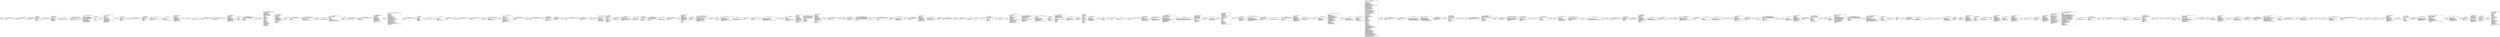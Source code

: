 digraph G{
fontname = "Bitstream Vera Sans"
fontname = "Bitstream Vera Sans"
fontsize = 8
node [
fontname = "Bitstream Vera Sans"
fontsize = 8
shape = "record"
]
edge [
fontname = "Bitstream Vera Sans"
fontsize = 8
]
TextListenerTestXXX[label="{TextListenerTestXXX||+  init() : void\l+  one() : void\l}"]
TimeoutRuleTestXXX[label="{TimeoutRuleTestXXX|+  globalTimeout : TimeoutRuleTest$HasNullTimeUnit\l|+  init() : void\l+  wouldPass() : void\l}"]
VerifierRuleTestXXX[label="{VerifierRuleTestXXX|+  collector : VerifierRuleTest$UsesErrorCollectorCheckSucceedsPasses\l|+  init() : void\l+  example() : void\l}"]
JUnit4ClassRunnerXXX[label="{JUnit4ClassRunnerXXX|+  val$sorter : JUnit4ClassRunner$2\l+  this$0 : JUnit4ClassRunner$2\l|+  init() : void\l+  compare() : I\l}"]
ClassRoadie[label="{ClassRoadie|+  notifier : ClassRoadie\l+  testClass : ClassRoadie\l+  description : ClassRoadie\l+  runnable : ClassRoadie\l|+  init() : void\l+  runUnprotected() : void\l+  addFailure() : void\l+  runProtected() : void\l+  runBefores() : void\l+  runAfters() : void\l}"]
SuiteTestXXX[label="{SuiteTestXXX|+  this$0 : SuiteTest$NoSuiteClassesAnnotation\l|+  init() : void\l}"]
EachTestNotifier[label="{EachTestNotifier|+  notifier : EachTestNotifier\l+  description : EachTestNotifier\l|+  init() : void\l+  addFailure() : void\l+  addMultipleFailureException() : void\l+  addFailedAssumption() : void\l+  fireTestFinished() : void\l+  fireTestStarted() : void\l+  fireTestIgnored() : void\l+  fireTestSuiteStarted() : void\l+  fireTestSuiteFinished() : void\l}"]
InheritedTestTest[label="{InheritedTestTest||+  init() : void\l+  subclassWithOnlyInheritedTestsRuns() : void\l+  subclassWithInheritedTestAndOwnBeforeRunsBefore() : void\l}"]
BlockJUnit4ClassRunnerWithParametersTest[label="{BlockJUnit4ClassRunnerWithParametersTest|+  thrown : BlockJUnit4ClassRunnerWithParametersTest\l+  NO_PARAMETERS : BlockJUnit4ClassRunnerWithParametersTest\l|+  init() : void\l+  hasAllAnnotationsExceptRunWith() : void\l+  providesHelpfulMessageIfParameterFieldCannotBeSet() : void\l+  clinit() : void\l}"]
SpecificDataPointsSupplierTest[label="{SpecificDataPointsSupplierTest||+  init() : void\l+  shouldReturnOnlyTheNamedDataPoints() : void\l+  shouldReturnOnlyTheNamedFieldDataPoints() : void\l+  shouldReturnOnlyTheNamedMethodDataPoints() : void\l+  shouldReturnOnlyTheNamedSingleFieldDataPoints() : void\l+  shouldReturnOnlyTheNamedSingleMethodDataPoints() : void\l+  shouldReturnNothingIfTheNamedDataPointsAreMissing() : void\l+  getStringValuesFromAssignments() : List\l+  signature() : ParameterSignature\l+  methodWantingAnyString() : void\l+  methodWantingNamedFieldString() : void\l+  methodWantingNamedMethodString() : void\l+  methodWantingNamedSingleFieldString() : void\l+  methodWantingNamedSingleMethodString() : void\l+  methodWantingAllNamedStrings() : void\l+  methodWantingWrongNamedString() : void\l}"]
MultiCategoryTestXXX[label="{MultiCategoryTestXXX||+  init() : void\l+  x() : void\l+  y() : void\l+  z() : void\l+  w() : void\l+  q() : void\l+  runnable() : void\l+  t() : void\l}"]
JavadocTestXXX[label="{JavadocTestXXX||+  init() : void\l+  d() : void\l}"]
Assignments[label="{Assignments|+  assigned : Assignments\l+  unassigned : Assignments\l+  clazz : Assignments\l|+  init() : void\l+  allUnassigned() : Assignments\l+  isComplete() : Z\l+  nextUnassigned() : ParameterSignature\l+  assignNext() : Assignments\l+  getActualValues() : Object\l+  potentialsForNextUnassigned() : List\l+  generateAssignmentsFromTypeAlone() : List\l+  getSupplier() : ParameterSupplier\l+  buildParameterSupplierFromClass() : ParameterSupplier\l+  getConstructorArguments() : Object\l+  getMethodArguments() : Object\l+  getAllArguments() : Object\l+  getConstructorParameterCount() : I\l+  getArgumentStrings() : Object\l}"]
CategoryTestXXX[label="{CategoryTestXXX||}"]
TestFailure[label="{TestFailure|+  fFailedTest : TestFailure\l+  fThrownException : TestFailure\l|+  init() : void\l+  failedTest() : Test\l+  thrownException() : Throwable\l+  toString() : String\l+  trace() : String\l+  exceptionMessage() : String\l+  isFailure() : Z\l}"]
AllModelTests[label="{AllModelTests||+  init() : void\l}"]
ExpectedExceptionTestXXX[label="{ExpectedExceptionTestXXX|+  thrown : ExpectedExceptionTest$FailBeforeExpectingException\l|+  init() : void\l+  fails() : void\l}"]
TestWithParameters[label="{TestWithParameters|+  name : TestWithParameters\l+  testClass : TestWithParameters\l+  parameters : TestWithParameters\l|+  init() : void\l+  getName() : String\l+  getTestClass() : TestClass\l+  getParameters() : List\l+  hashCode() : I\l+  equals() : Z\l+  toString() : String\l}"]
RuleChainTest[label="{RuleChainTest|+  LOG : RuleChainTest\l|+  init() : void\l+  executeRulesInCorrectOrder() : void\l+  aroundShouldNotAllowNullRules() : void\l+  whenRuleChainHasNullRuleTheStacktraceShouldPointToIt() : void\l+  access000() : List\l+  clinit() : void\l}"]
WithOnlyTestAnnotations[label="{WithOnlyTestAnnotations||+  init() : void\l+  honorExpected() : void\l+  honorExpectedPassing() : void\l+  honorTimeout() : void\l+  testErrorWhenTestHasParametersDespiteTheories() : void\l}"]
JUnitCommandLineParseResultXXX[label="{JUnitCommandLineParseResultXXX|+  backtrace : Throwable\l+  detailMessage : Throwable\l+  cause : Throwable\l+  stackTrace : Throwable\l+  suppressedExceptions : Throwable\l+  serialVersionUID : Throwable\l+  UNASSIGNED_STACK : Throwable\l+  SUPPRESSED_SENTINEL : Throwable\l+  NULL_CAUSE_MESSAGE : Throwable\l+  SELF_SUPPRESSION_MESSAGE : Throwable\l+  CAUSE_CAPTION : Throwable\l+  SUPPRESSED_CAPTION : Throwable\l+  EMPTY_THROWABLE_ARRAY : Throwable\l+  $assertionsDisabled : Throwable\l|+  init() : void\l}"]
FailOnTimeoutXXX[label="{FailOnTimeoutXXX||}"]
InheritedTestTestXXX[label="{InheritedTestTestXXX||+  init() : void\l}"]
RequestTest[label="{RequestTest||+  init() : void\l+  createsADescriptionWithANameForClasses() : void\l}"]
BlockJUnit4ClassRunnerTest[label="{BlockJUnit4ClassRunnerTest|+  this$0 : BlockJUnit4ClassRunnerTest$OuterClass$Enclosed\l|+  init() : void\l+  test() : void\l}"]
AnnotationsValidatorXXX[label="{AnnotationsValidatorXXX|+  ANNOTATION_VALIDATOR_FACTORY : AnnotationsValidator$AnnotatableValidator\l|+  init() : void\l+  getAnnotatablesForTestClass() : Iterable\l+  validateAnnotatable() : List\l}"]
MultipleFailureException[label="{MultipleFailureException|+  fErrors : MultipleFailureException\l+  backtrace : Throwable\l+  detailMessage : Throwable\l+  cause : Throwable\l+  stackTrace : Throwable\l+  suppressedExceptions : Throwable\l+  serialVersionUID : Throwable\l+  UNASSIGNED_STACK : Throwable\l+  SUPPRESSED_SENTINEL : Throwable\l+  NULL_CAUSE_MESSAGE : Throwable\l+  SELF_SUPPRESSION_MESSAGE : Throwable\l+  CAUSE_CAPTION : Throwable\l+  SUPPRESSED_CAPTION : Throwable\l+  EMPTY_THROWABLE_ARRAY : Throwable\l+  $assertionsDisabled : Throwable\l|+  init() : void\l}"]
MethodSorterTestXXX[label="{MethodSorterTestXXX||+  init() : void\l+  alpha() : Object\l+  beta() : void\l+  gamma() : void\l+  delta() : void\l+  epsilon() : void\l}"]
SuccessfulWithDataPointFieldsXXX[label="{SuccessfulWithDataPointFieldsXXX|+  befores : SuccessfulWithDataPointFields$BeforeAndAfterEachTime\l+  A : SuccessfulWithDataPointFields$BeforeAndAfterEachTime\l+  B : SuccessfulWithDataPointFields$BeforeAndAfterEachTime\l|+  init() : void\l+  incrementBefore() : void\l+  resetCalls() : void\l+  stringsAreOK() : void\l+  calledTwice() : void\l+  clinit() : void\l}"]
AllRunnersTests[label="{AllRunnersTests||+  init() : void\l}"]
AllManipulationTests[label="{AllManipulationTests||+  init() : void\l}"]
MainRunnerXXX[label="{MainRunnerXXX|+  originalSecurityManager : MainRunner$NoExitSecurityManager\l+  this$0 : MainRunner$NoExitSecurityManager\l+  inCheck : SecurityManager\l+  initialized : SecurityManager\l+  rootGroup : SecurityManager\l+  packageAccessValid : SecurityManager\l+  packageAccess : SecurityManager\l+  packageAccessLock : SecurityManager\l+  packageDefinitionValid : SecurityManager\l+  packageDefinition : SecurityManager\l+  packageDefinitionLock : SecurityManager\l|+  init() : void\l+  checkExit() : void\l+  getInCheck() : Z\l+  getSecurityContext() : Object\l+  checkPermission() : void\l+  checkCreateClassLoader() : void\l+  checkAccess() : void\l+  checkExec() : void\l+  checkLink() : void\l+  checkRead() : void\l+  checkWrite() : void\l+  checkDelete() : void\l+  checkConnect() : void\l+  checkListen() : void\l+  checkAccept() : void\l+  checkMulticast() : void\l+  checkPropertiesAccess() : void\l+  checkPropertyAccess() : void\l+  checkTopLevelWindow() : Z\l+  checkPrintJobAccess() : void\l+  checkSystemClipboardAccess() : void\l+  checkAwtEventQueueAccess() : void\l+  checkPackageAccess() : void\l+  checkPackageDefinition() : void\l+  checkSetFactory() : void\l+  checkMemberAccess() : void\l+  checkSecurityAccess() : void\l+  getThreadGroup() : ThreadGroup\l}"]
ArrayComparisonFailure[label="{ArrayComparisonFailure|+  fIndices : ArrayComparisonFailure\l+  fMessage : ArrayComparisonFailure\l+  fCause : ArrayComparisonFailure\l+  backtrace : Throwable\l+  detailMessage : Throwable\l+  cause : Throwable\l+  stackTrace : Throwable\l+  suppressedExceptions : Throwable\l+  serialVersionUID : Throwable\l+  UNASSIGNED_STACK : Throwable\l+  SUPPRESSED_SENTINEL : Throwable\l+  NULL_CAUSE_MESSAGE : Throwable\l+  SELF_SUPPRESSION_MESSAGE : Throwable\l+  CAUSE_CAPTION : Throwable\l+  SUPPRESSED_CAPTION : Throwable\l+  EMPTY_THROWABLE_ARRAY : Throwable\l+  $assertionsDisabled : Throwable\l|+  init() : void\l+  addDimension() : void\l+  getCause() : Throwable\l+  getMessage() : String\l+  toString() : String\l}"]
BadlyFormedClassesTestXXX[label="{BadlyFormedClassesTestXXX||+  init() : void\l+  before() : void\l+  someTest() : void\l}"]
FailingDataPointMethodsXXX[label="{FailingDataPointMethodsXXX|+  num : FailingDataPointMethods$HasFailingDataPointArrayMethod\l|+  init() : void\l+  failingDataPoints() : [I\l+  theory() : void\l+  clinit() : void\l}"]
ArrayComparisonFailureTest[label="{ArrayComparisonFailureTest|+  ARRAY_COMPARISON_FAILURE_411 : ArrayComparisonFailureTest\l+  ARRAY_COMPARISON_FAILURE_412 : ArrayComparisonFailureTest\l|+  init() : void\l+  classShouldAccept411Version() : void\l+  classShouldAccept412Version() : void\l+  assertFailureSerializableFromOthers() : void\l+  deserializeFailureFromFile() : ArrayComparisonFailure\l}"]
TheoryTestUtils[label="{TheoryTestUtils||+  init() : void\l+  potentialAssignments() : List\l+  runTheoryClass() : Result\l}"]
ManagementFactory[label="{ManagementFactory||+  init() : void\l+  getRuntimeMXBean() : RuntimeMXBean\l+  getThreadMXBean() : ThreadMXBean\l}"]
ParameterSignatureTest[label="{ParameterSignatureTest|+  ZERO : ParameterSignatureTest\l+  ONE : ParameterSignatureTest\l|+  init() : void\l+  getType() : void\l+  foo() : void\l+  getAnnotations() : void\l+  intMethod() : void\l+  integerMethod() : void\l+  numberMethod() : void\l+  primitiveTypesShouldBeAcceptedAsWrapperTypes() : void\l+  primitiveTypesShouldBeAcceptedAsWrapperTypeAssignables() : void\l+  wrapperTypesShouldBeAcceptedAsPrimitiveTypes() : void\l+  clinit() : void\l}"]
TestMethodTestXXX[label="{TestMethodTestXXX||+  init() : void\l+  valid() : void\l+  ignored() : void\l+  withReason() : void\l}"]
TempFolderRuleTestXXX[label="{TempFolderRuleTestXXX|+  folder : TempFolderRuleTest$CreatesRandomSubFolders\l|+  init() : void\l+  testUsingRandomTempFolders() : void\l}"]
CategoriesAndParameterizedTestXXX[label="{CategoriesAndParameterizedTestXXX|+  value : CategoriesAndParameterizedTest$ParameterizedTestWithMethodWithCategory\l|+  init() : void\l+  getParameters() : Iterable\l+  testSomething() : void\l+  testThatIsNotExecuted() : void\l}"]
PrintableResultTestXXX[label="{PrintableResultTestXXX|+  val$stackTraceClassName : PrintableResultTest$1\l+  this$0 : PrintableResultTest$1\l+  backtrace : Throwable\l+  detailMessage : Throwable\l+  cause : Throwable\l+  stackTrace : Throwable\l+  suppressedExceptions : Throwable\l+  serialVersionUID : Throwable\l+  UNASSIGNED_STACK : Throwable\l+  SUPPRESSED_SENTINEL : Throwable\l+  NULL_CAUSE_MESSAGE : Throwable\l+  SELF_SUPPRESSION_MESSAGE : Throwable\l+  CAUSE_CAPTION : Throwable\l+  SUPPRESSED_CAPTION : Throwable\l+  EMPTY_THROWABLE_ARRAY : Throwable\l+  $assertionsDisabled : Throwable\l|+  init() : void\l+  getStackTrace() : StackTraceElement\l}"]
AllNotificationTests[label="{AllNotificationTests||+  init() : void\l}"]
ParameterizedTestTest[label="{ParameterizedTestTest|+  fLog : ParameterizedTestTest\l|+  init() : void\l+  countsRuns() : void\l+  countBeforeRun() : void\l+  plansNamedCorrectly() : void\l+  countsFailures() : void\l+  failuresNamedCorrectly() : void\l+  usesIndexAsTestName() : void\l+  providesDataByAnnotatedFields() : void\l+  failureOnInitialization() : void\l+  numberOfFieldsAndParametersShouldMatch() : void\l+  beforeAndAfterClassAreRun() : void\l+  beforeParamAndAfterParamAreRun() : void\l+  multipleBeforeParamAndAfterParamAreRun() : void\l+  multipleParametersBeforeParamAndAfterParamAreRun() : void\l+  beforeParamAndAfterParamValidation() : void\l+  beforeParamAndAfterParamValidationNumberOfParameters() : void\l+  validateClassCatchesNoParameters() : void\l+  failuresAddedForBadTestMethod() : void\l+  meaningfulFailureWhenParametersNotPublic() : void\l+  meaningfulFailureWhenParametersAreNotAnIterable() : void\l+  exceptionWhenPrivateConstructor() : void\l+  runsEveryTestOfArray() : void\l+  runsForEverySingleArgumentOfArray() : void\l+  runsForEverySingleArgumentOfIterable() : void\l+  runsForEverySingleArgumentOfCollection() : void\l+  usesParametersRunnerFactoryThatWasSpecifiedByAnnotation() : void\l+  assertTestCreatesSingleFailureWithMessage() : void\l+  usesParametersRunnerFactoryThatWasSpecifiedByAnnotationInSuperClass() : void\l+  assumtionViolationInParameters() : void\l+  access000() : String\l+  access002() : String\l}"]
AllMembersSupplierTestXXX[label="{AllMembersSupplierTestXXX|+  list : AllMembersSupplierTest$HasDataPointsListFieldWithOverlyGenericTypes\l|+  init() : void\l+  theory() : void\l+  clinit() : void\l}"]
TestMethod[label="{TestMethod|+  method : TestMethod\l+  testClass : TestMethod\l|+  init() : void\l+  isIgnored() : Z\l+  getTimeout() : J\l+  getExpectedException() : Class\l+  isUnexpected() : Z\l+  expectsException() : Z\l+  getBefores() : List\l+  getAfters() : List\l+  invoke() : void\l}"]
CustomBlockJUnit4ClassRunnerTest[label="{CustomBlockJUnit4ClassRunnerTest||+  init() : void\l+  exceptionsFromMethodBlockMustNotResultInUnrootedTests() : void\l}"]
ExpectedTest[label="{ExpectedTest||+  init() : void\l+  expected() : void\l+  unexpected() : void\l+  noneThrown() : void\l+  expectsSuperclass() : void\l+  expectsAssumptionViolatedException() : void\l}"]
NameRulesTestXXX[label="{NameRulesTestXXX|+  name : NameRulesTest$TestNames\l|+  init() : void\l+  testA() : void\l+  testB() : void\l}"]
MethodSorterXXX[label="{MethodSorterXXX||+  init() : void\l+  compare() : I\l}"]
AnnotatedBuilderTest[label="{AnnotatedBuilderTest|+  this$0 : AnnotatedBuilderTest$OuterClass$InnerClassWithOwnRunWith\l|+  init() : void\l+  test() : void\l}"]
ReflectiveRuntimeMXBeanXXX[label="{ReflectiveRuntimeMXBeanXXX|+  getInputArgumentsMethod : ReflectiveRuntimeMXBean$Holder\l|+  init() : void\l+  access000() : Method\l+  clinit() : void\l}"]
DataPoint[label="{DataPoint||+  value() : String\l+  ignoredExceptions() : Class\l}"]
InitializationErrorForwardCompatibilityTest[label="{InitializationErrorForwardCompatibilityTest|+  fAdapter : InitializationErrorForwardCompatibilityTest\l|+  init() : void\l+  createAdapter() : void\l+  initializationErrorsShowUpAsWarnings() : void\l+  initializationErrorsAreThrownAtRuntime() : void\l+  generatedErrorTestsMatchUp() : void\l}"]
Category[label="{Category||+  value() : Class\l}"]
TimeoutTest[label="{TimeoutTest||+  init() : void\l+  failureWithTimeout() : void\l+  failureWithTimeoutRunTimeException() : void\l+  successWithTimeout() : void\l+  timeoutFailure() : void\l+  infiniteLoop() : void\l+  infiniteLoopRunsForApproximatelyLengthOfTimeout() : void\l+  runAndTime() : J\l+  stackForException() : String\l+  stalledThreadAppearsInStackTrace() : void\l+  timeoutFailureMultithreaded() : void\l+  timeoutFailureMultithreadedStuckInMain() : void\l+  compatibility() : void\l+  makeSureAfterIsCalledAfterATimeout() : void\l+  testZeroTimeoutIsIgnored() : void\l+  testGetTimeout() : void\l}"]
WithExtendedParameterSourcesXXX[label="{WithExtendedParameterSourcesXXX|+  log : WithExtendedParameterSources$DataPointArrayMethod\l|+  init() : void\l+  STRINGS() : String\l+  addToLog() : void\l+  clinit() : void\l}"]
DescriptionTestXXX[label="{DescriptionTestXXX||+  init() : void\l+  tessed() : void\l}"]
WithUnresolvedGenericTypeVariablesOnTheoryParmsXXX[label="{WithUnresolvedGenericTypeVariablesOnTheoryParmsXXX|+  item : WithUnresolvedGenericTypeVariablesOnTheoryParms$TypeVariableOnTheoryClass\l|+  init() : void\l+  forItem() : void\l+  clinit() : void\l}"]
SuiteDescriptionTest[label="{SuiteDescriptionTest|+  childless : SuiteDescriptionTest\l+  anotherChildless : SuiteDescriptionTest\l+  namedB : SuiteDescriptionTest\l+  twoKids : SuiteDescriptionTest\l+  anotherTwoKids : SuiteDescriptionTest\l|+  init() : void\l+  equalsIsCorrect() : void\l+  hashCodeIsReasonable() : void\l+  descriptionWithTwoKids() : Description\l}"]
ErrorCollectorXXX[label="{ErrorCollectorXXX|+  val$reason : ErrorCollector$1\l+  val$value : ErrorCollector$1\l+  val$matcher : ErrorCollector$1\l+  this$0 : ErrorCollector$1\l|+  init() : void\l+  call() : Object\l}"]
AllParameterizedTests[label="{AllParameterizedTests||+  init() : void\l}"]
WithAutoGeneratedDataPointsXXX[label="{WithAutoGeneratedDataPointsXXX|+  value : WithAutoGeneratedDataPoints$TheoryTestClassWithSpecificEnumDataPoint\l|+  init() : void\l+  theory() : void\l+  clinit() : void\l}"]
RunNotifierXXX[label="{RunNotifierXXX|+  val$failures : RunNotifier$6\l+  this$0 : RunNotifier$SafeNotifier\l+  currentListeners : RunNotifier$SafeNotifier\l|+  init() : void\l+  notifyListener() : void\l}"]
SampleJUnit4TestsXXX[label="{SampleJUnit4TestsXXX||+  init() : void\l+  alwaysThrows() : void\l}"]
EnclosedTest[label="{EnclosedTest||+  init() : void\l+  a() : void\l}"]
UnsuccessfulWithDataPointFields[label="{UnsuccessfulWithDataPointFields||+  init() : void\l+  theoryClassMethodsShowUp() : void\l+  theoryAnnotationsAreRetained() : void\l+  canRunTheories() : void\l+  reportBadParams() : void\l+  nullsUsedUnlessProhibited() : void\l+  theoriesMustBePublic() : void\l+  dataPointFieldsMustBeStatic() : void\l+  dataPointMethodsMustBeStatic() : void\l+  dataPointFieldsMustBePublic() : void\l+  dataPointMethodsMustBePublic() : void\l}"]
MaxHistory[label="{MaxHistory|+  fDurations : MaxHistory\l+  fFailureTimestamps : MaxHistory\l+  fHistoryStore : MaxHistory\l+  serialVersionUID : MaxHistory\l|+  forFolder() : MaxHistory\l+  readHistory() : MaxHistory\l+  init() : void\l+  save() : void\l+  getFailureTimestamp() : Long\l+  putTestFailureTimestamp() : void\l+  isNewTest() : Z\l+  getTestDuration() : Long\l+  putTestDuration() : void\l+  listener() : RunListener\l+  testComparator() : Comparator\l+  access000() : void\l}"]
PrintableResultTest[label="{PrintableResultTest|+  SHELL_POINT : PrintableResultTest\l|+  init() : void\l+  backTraceHasGoodToString() : void\l+  includeMultipleFailures() : void\l+  clinit() : void\l}"]
WithParameterSupplier[label="{WithParameterSupplier|+  expected : WithParameterSupplier\l+  DATAPOINTS : WithParameterSupplier\l|+  init() : void\l+  shouldPickUpDataPointsFromParameterSupplier() : void\l+  shouldRejectSuppliersWithUnknownConstructors() : void\l+  shouldRejectSuppliersWithTwoConstructors() : void\l+  shouldAcceptSuppliersWithTestClassConstructor() : void\l+  access000() : List\l+  clinit() : void\l}"]
JUnitCoreReturnsCorrectExitCodeTest[label="{JUnitCoreReturnsCorrectExitCodeTest||+  init() : void\l+  failureCausesExitCodeOf1() : void\l+  missingClassCausesExitCodeOf1() : void\l+  successCausesExitCodeOf0() : void\l+  runClass() : void\l}"]
ParallelMethodTest[label="{ParallelMethodTest|+  TIMEOUT : ParallelMethodTest\l+  fOne : ParallelMethodTest\l+  fTwo : ParallelMethodTest\l|+  init() : void\l+  init() : void\l+  testsRunInParallel() : void\l+  access002() : Thread\l+  access102() : Thread\l+  clinit() : void\l}"]
StopwatchTestXXX[label="{StopwatchTestXXX|+  fakeClock : StopwatchTest$AbstractStopwatchTest\l+  stopwatch : StopwatchTest$AbstractStopwatchTest\l+  watcher : StopwatchTest$AbstractStopwatchTest\l+  chain : StopwatchTest$AbstractStopwatchTest\l|+  init() : void\l+  duration() : void\l+  afterStopwatchRule() : void\l}"]
TestedOnSupplierTest[label="{TestedOnSupplierTest||+  init() : void\l+  foo() : void\l+  descriptionStatesParameterName() : void\l+  signatureOfFoo() : ParameterSignature\l}"]
TestDescriptionMethodNameTest[label="{TestDescriptionMethodNameTest|+  methodName : TestDescriptionMethodNameTest\l|+  init() : void\l+  getMethodNames() : Collection\l+  methodNameTest() : void\l}"]
FromDataPoints[label="{FromDataPoints||+  value() : String\l}"]
ParameterizedAssertionError[label="{ParameterizedAssertionError|+  backtrace : Throwable\l+  detailMessage : Throwable\l+  cause : Throwable\l+  stackTrace : Throwable\l+  suppressedExceptions : Throwable\l+  serialVersionUID : Throwable\l+  UNASSIGNED_STACK : Throwable\l+  SUPPRESSED_SENTINEL : Throwable\l+  NULL_CAUSE_MESSAGE : Throwable\l+  SELF_SUPPRESSION_MESSAGE : Throwable\l+  CAUSE_CAPTION : Throwable\l+  SUPPRESSED_CAPTION : Throwable\l+  EMPTY_THROWABLE_ARRAY : Throwable\l+  $assertionsDisabled : Throwable\l|+  init() : void\l+  equals() : Z\l+  hashCode() : I\l+  join() : String\l+  stringValueOf() : String\l}"]
PrintableResult[label="{PrintableResult|+  result : PrintableResult\l|+  testResult() : PrintableResult\l+  init() : void\l+  failureCount() : I\l+  failures() : List\l+  toString() : String\l}"]
JUnitCommandLineParseResultTest[label="{JUnitCommandLineParseResultTest|+  expectedException : JUnitCommandLineParseResultTest\l+  jUnitCommandLineParseResult : JUnitCommandLineParseResultTest\l|+  init() : void\l+  shouldStopParsingOptionsUponDoubleHyphenArg() : void\l+  shouldParseFilterArgWithEqualsSyntax() : void\l+  shouldCreateFailureUponBaldFilterOptionNotFollowedByValue() : void\l+  shouldParseFilterArgInWhichValueIsASeparateArg() : void\l+  shouldStopParsingOptionsUponNonOption() : void\l+  shouldCreateFailureUponUnknownOption() : void\l+  shouldCreateFailureUponUncreatedFilter() : void\l+  shouldCreateFailureUponUnfoundFilterFactory() : void\l+  shouldAddToClasses() : void\l+  shouldCreateFailureUponUnknownTestClass() : void\l}"]
WithOnlyTestAnnotationsXXX[label="{WithOnlyTestAnnotationsXXX||+  init() : void\l+  shouldThrow() : void\l}"]
TestClassTestXXX[label="{TestClassTestXXX||+  init() : void\l+  methodC() : I\l+  methodA() : String\l+  methodB() : I\l}"]
WithExtendedParameterSources[label="{WithExtendedParameterSources||+  init() : void\l+  testedOnLimitsParameters() : void\l+  shouldFilterOutNullSingleDataPoints() : void\l+  shouldFilterOutNullElementsFromDataPointArrays() : void\l+  ShouldRejectTheoriesWithOnlyDisallowedNullData() : void\l+  getDataPointsFromArray() : void\l+  getDataPointsFromArrayMethod() : void\l+  getDataPointsFromArrayMethodInSpiteOfMalformedness() : void\l+  dataPointCanBeArray() : void\l}"]
TestDescriptionTest[label="{TestDescriptionTest||+  init() : void\l+  equalsIsFalseForNonTestDescription() : void\l+  equalsIsTrueForSameNameAndNoExplicitUniqueId() : void\l+  equalsIsFalseForSameNameAndDifferentUniqueId() : void\l}"]
ParameterizedTestMethodTestXXX[label="{ParameterizedTestMethodTestXXX||+  init() : void\l+  justFine() : void\l}"]
ListenerTest[label="{ListenerTest|+  log : ListenerTest\l|+  init() : void\l+  notifyListenersInTheOrderInWhichTheyAreAdded() : void\l+  access000() : String\l+  access002() : String\l}"]
CategoryValidatorTest[label="{CategoryValidatorTest||+  init() : void\l+  errorIsAddedWhenCategoryIsUsedWithBeforeClass() : void\l+  errorIsAddedWhenCategoryIsUsedWithAfterClass() : void\l+  errorIsAddedWhenCategoryIsUsedWithBefore() : void\l+  errorIsAddedWhenCategoryIsUsedWithAfter() : void\l+  testAndAssertErrorMessage() : void\l+  errorIsNotAddedWhenCategoryIsNotCombinedWithIllegalCombination() : void\l}"]
RunListenerXXX[label="{RunListenerXXX||}"]
CommandLineTestXXX[label="{CommandLineTestXXX||+  init() : void\l+  increment() : void\l}"]
JUnitMatchers[label="{JUnitMatchers||+  init() : void\l+  hasItem() : Matcher\l+  hasItems() : Matcher\l+  everyItem() : Matcher\l+  containsString() : Matcher\l+  both() : CombinableMatcher$CombinableBothMatcher\l+  either() : CombinableMatcher$CombinableEitherMatcher\l+  isThrowable() : Matcher\l+  isException() : Matcher\l}"]
GuesserXXX[label="{GuesserXXX|+  table : HashMap\l+  entrySet : HashMap\l+  size : HashMap\l+  modCount : HashMap\l+  threshold : HashMap\l+  loadFactor : HashMap\l+  keySet : AbstractMap\l+  values : AbstractMap\l+  serialVersionUID : HashMap\l+  DEFAULT_INITIAL_CAPACITY : HashMap\l+  MAXIMUM_CAPACITY : HashMap\l+  DEFAULT_LOAD_FACTOR : HashMap\l+  TREEIFY_THRESHOLD : HashMap\l+  UNTREEIFY_THRESHOLD : HashMap\l+  MIN_TREEIFY_CAPACITY : HashMap\l|+  init() : void\l+  replaceGuess() : Guesser$GuessMap\l+  generateGuess() : Object\l+  getGuess() : Object\l+  invoke() : Object\l}"]
ComparisonFailureXXX[label="{ComparisonFailureXXX|+  contextLength : ComparisonFailure$ComparisonCompactor\l+  expected : ComparisonFailure$ComparisonCompactor\l+  actual : ComparisonFailure$ComparisonCompactor\l+  ELLIPSIS : ComparisonFailure$ComparisonCompactor\l+  DIFF_END : ComparisonFailure$ComparisonCompactor\l+  DIFF_START : ComparisonFailure$ComparisonCompactor\l|+  init() : void\l+  compact() : String\l+  sharedPrefix() : String\l+  sharedSuffix() : String\l+  access100() : String\l+  access200() : String\l+  access300() : String\l+  access400() : String\l+  access500() : I\l}"]
JUnit4TestAdapterCache[label="{JUnit4TestAdapterCache|+  table : HashMap\l+  entrySet : HashMap\l+  size : HashMap\l+  modCount : HashMap\l+  threshold : HashMap\l+  loadFactor : HashMap\l+  keySet : AbstractMap\l+  values : AbstractMap\l+  serialVersionUID : HashMap\l+  fInstance : JUnit4TestAdapterCache\l+  DEFAULT_INITIAL_CAPACITY : HashMap\l+  MAXIMUM_CAPACITY : HashMap\l+  DEFAULT_LOAD_FACTOR : HashMap\l+  TREEIFY_THRESHOLD : HashMap\l+  UNTREEIFY_THRESHOLD : HashMap\l+  MIN_TREEIFY_CAPACITY : HashMap\l|+  init() : void\l+  getDefault() : JUnit4TestAdapterCache\l+  asTest() : Test\l+  createTest() : Test\l+  getNotifier() : RunNotifier\l+  asTestList() : List\l+  clinit() : void\l}"]
AllTheoriesRunnerTests[label="{AllTheoriesRunnerTests||+  init() : void\l}"]
ManagementFactoryXXX[label="{ManagementFactoryXXX|+  THREAD_MX_BEAN : ManagementFactory$ThreadHolder\l|+  init() : void\l+  getBean() : ThreadMXBean\l+  access100() : ThreadMXBean\l+  clinit() : void\l}"]
AllAssertionTests[label="{AllAssertionTests||+  init() : void\l}"]
ExpectedTestXXX[label="{ExpectedTestXXX||+  init() : void\l+  expected() : void\l}"]
ObjectContractTest[label="{ObjectContractTest|+  objects : ObjectContractTest\l|+  init() : void\l+  equalsThrowsNoException() : void\l+  equalsMeansEqualHashCodes() : void\l+  toStringMethod() : Method\l+  clinit() : void\l}"]
UnsuccessfulWithDataPointFieldsXXX[label="{UnsuccessfulWithDataPointFieldsXXX|+  THREE : UnsuccessfulWithDataPointFields$DataPointFieldsMustBePublic\l+  THREES : UnsuccessfulWithDataPointFields$DataPointFieldsMustBePublic\l+  FOUR : UnsuccessfulWithDataPointFields$DataPointFieldsMustBePublic\l+  FOURS : UnsuccessfulWithDataPointFields$DataPointFieldsMustBePublic\l+  FIVE : UnsuccessfulWithDataPointFields$DataPointFieldsMustBePublic\l+  FIVES : UnsuccessfulWithDataPointFields$DataPointFieldsMustBePublic\l|+  init() : void\l+  numbers() : void\l+  clinit() : void\l}"]
JUnitCoreReturnsCorrectExitCodeTestXXX[label="{JUnitCoreReturnsCorrectExitCodeTestXXX||+  init() : void\l+  peacefulSilence() : void\l}"]
WithDataPointMethodXXX[label="{WithDataPointMethodXXX|+  ONE : WithDataPointMethod$DataPointMethodReturnsMutableObject\l+  TWO : WithDataPointMethod$DataPointMethodReturnsMutableObject\l|+  init() : void\l+  empty() : List\l+  everythingsEmpty() : void\l+  clinit() : void\l}"]
TextRunnerTestXXX[label="{TextRunnerTestXXX|+  this$0 : TextRunnerTest$1\l|+  init() : void\l+  write() : void\l}"]
CategoryValidatorTestXXX[label="{CategoryValidatorTestXXX||+  init() : void\l+  methodWithCategoryAndBeforeClass() : void\l+  methodWithCategoryAndAfterClass() : void\l+  methodWithCategoryAndBefore() : void\l+  methodWithCategoryAndAfter() : void\l+  methodWithCategory() : void\l}"]
ValidationTestXXX[label="{ValidationTestXXX||+  init() : void\l+  a() : I\l}"]
WhenNoParametersMatchXXX[label="{WhenNoParametersMatchXXX|+  DATA : WhenNoParametersMatch$AssumptionsFail\l+  MATCHER : WhenNoParametersMatch$AssumptionsFail\l|+  init() : void\l+  nonZeroIntsAreFun() : void\l+  clinit() : void\l}"]
TestXXX[label="{TestXXX|+  backtrace : Throwable\l+  detailMessage : Throwable\l+  cause : Throwable\l+  stackTrace : Throwable\l+  suppressedExceptions : Throwable\l+  serialVersionUID : Throwable\l+  UNASSIGNED_STACK : Throwable\l+  SUPPRESSED_SENTINEL : Throwable\l+  NULL_CAUSE_MESSAGE : Throwable\l+  SELF_SUPPRESSION_MESSAGE : Throwable\l+  CAUSE_CAPTION : Throwable\l+  SUPPRESSED_CAPTION : Throwable\l+  EMPTY_THROWABLE_ARRAY : Throwable\l+  $assertionsDisabled : Throwable\l|+  init() : void\l}"]
FrameworkMethodTest[label="{FrameworkMethodTest|+  thrown : FrameworkMethodTest\l|+  init() : void\l+  cannotBeCreatedWithoutUnderlyingField() : void\l+  hasToStringWhichPrintsMethodName() : void\l+  presentAnnotationIsAvailable() : void\l+  missingAnnotationIsNotAvailable() : void\l}"]
MethodRoadieXXX[label="{MethodRoadieXXX|+  this$0 : MethodRoadie$2\l|+  init() : void\l+  run() : void\l}"]
FrameworkFieldTestXXX[label="{FrameworkFieldTestXXX|+  dummyField : FrameworkFieldTest$ClassWithDummyField\l+  annotatedField : FrameworkFieldTest$ClassWithDummyField\l|+  init() : void\l}"]
FailureList[label="{FailureList|+  failures : FailureList\l|+  init() : void\l+  result() : Result\l}"]
PotentialAssignmentTestXXX[label="{PotentialAssignmentTestXXX|+  this$0 : PotentialAssignmentTest$1\l|+  init() : void\l+  toString() : String\l}"]
ValidationTest[label="{ValidationTest||+  init() : void\l+  initializationErrorIsOnCorrectClass() : void\l+  nonStaticBeforeClass() : void\l}"]
FailedConstructionTestXXX[label="{FailedConstructionTestXXX||+  init() : void\l+  foo() : void\l}"]
InvalidTestClassErrorTestXXX[label="{InvalidTestClassErrorTestXXX||+  init() : void\l}"]
RuleContainer[label="{RuleContainer|+  orderValues : RuleContainer\l+  testRules : RuleContainer\l+  methodRules : RuleContainer\l+  ENTRY_COMPARATOR : RuleContainer\l|+  init() : void\l+  setOrder() : void\l+  add() : void\l+  getSortedEntries() : List\l+  apply() : Statement\l+  getSortedRules() : List\l+  clinit() : void\l}"]
AllValidationTests[label="{AllValidationTests||+  init() : void\l}"]
RuleMemberValidatorXXX[label="{RuleMemberValidatorXXX||+  init() : void\l+  validate() : void\l+  isDeclaringClassPublic() : Z\l}"]
SuiteXXX[label="{SuiteXXX||+  value() : Class\l}"]
MaxStarterTest[label="{MaxStarterTest|+  fMax : MaxStarterTest\l+  fMaxFile : MaxStarterTest\l|+  init() : void\l+  createMax() : void\l+  forgetMax() : void\l+  twoTestsNotRunComeBackInRandomOrder() : void\l+  preferNewTests() : void\l+  preferNewTestsOverTestsThatFailed() : void\l+  preferRecentlyFailed() : void\l+  sortTestsInMultipleClasses() : void\l+  rememberOldRuns() : void\l+  preferFast() : void\l+  listenersAreCalledCorrectlyInTheFaceOfFailures() : void\l+  testsAreOnlyIncludedOnceWhenExpandingForSorting() : void\l+  junit3TestsAreRunOnce() : void\l+  filterSingleMethodFromOldTestClass() : void\l+  testCountsStandUpToFiltration() : void\l+  assertFilterLeavesTestUnscathed() : void\l+  maxShouldSkipMalformedJUnit38Classes() : void\l+  correctErrorFromMalformedTest() : void\l+  halfMalformed() : void\l+  correctErrorFromHalfMalformedTest() : void\l}"]
ParameterizedAssertionErrorTest[label="{ParameterizedAssertionErrorTest|+  METHOD_NAME : ParameterizedAssertionErrorTest\l+  NULL_POINTER_EXCEPTION : ParameterizedAssertionErrorTest\l+  NO_OBJECTS : ParameterizedAssertionErrorTest\l+  A : ParameterizedAssertionErrorTest\l+  B : ParameterizedAssertionErrorTest\l+  B2 : ParameterizedAssertionErrorTest\l|+  init() : void\l+  equalParameterizedAssertionErrorsHaveSameToString() : void\l+  differentParameterizedAssertionErrorsHaveDifferentToStrings() : void\l+  equalsReturnsTrue() : void\l+  sameHashCodeWhenEquals() : void\l+  buildParameterizedAssertionError() : void\l+  isNotEqualToNull() : void\l+  canJoinWhenToStringFails() : void\l+  clinit() : void\l}"]
ParentRunnerTest[label="{ParentRunnerTest|+  log : ParentRunnerTest\l|+  init() : void\l+  useChildHarvester() : void\l+  testMultipleFilters() : void\l+  isEmpty() : Matcher\l+  failWithHelpfulMessageForProtectedClassRule() : void\l+  failWithHelpfulMessageForNonStaticClassRule() : void\l+  cannotBeCreatedWithNonPublicTestClass() : void\l+  assertClassHasFailureMessage() : void\l+  assertionErrorAtParentLevelTest() : void\l+  assumptionViolatedAtParentLevel() : void\l+  parentRunnerTestMethods() : void\l+  runTestWithParentRunner() : ParentRunnerTest$CountingRunListener\l+  clinit() : void\l}"]
MethodCall[label="{MethodCall|+  method : MethodCall\l+  args : MethodCall\l|+  init() : void\l+  equals() : Z\l+  hashCode() : I\l+  getReturnType() : Class\l+  toString() : String\l+  argListString() : String\l+  argList() : List\l+  stringableObject() : Object\l}"]
RuleMemberValidator[label="{RuleMemberValidator|+  annotation : RuleMemberValidator\l+  methods : RuleMemberValidator\l+  validatorStrategies : RuleMemberValidator\l+  CLASS_RULE_VALIDATOR : RuleMemberValidator\l+  RULE_VALIDATOR : RuleMemberValidator\l+  CLASS_RULE_METHOD_VALIDATOR : RuleMemberValidator\l+  RULE_METHOD_VALIDATOR : RuleMemberValidator\l|+  init() : void\l+  validate() : void\l+  validateMember() : void\l+  classRuleValidatorBuilder() : RuleMemberValidator$Builder\l+  testRuleValidatorBuilder() : RuleMemberValidator$Builder\l+  isRuleType() : Z\l+  isTestRule() : Z\l+  isMethodRule() : Z\l+  access1200() : Z\l+  access1300() : Z\l+  access1400() : Z\l+  clinit() : void\l}"]
WithDataPointMethod[label="{WithDataPointMethod||+  init() : void\l+  pickUpDataPointMethods() : void\l+  mutableObjectsAreCreatedAfresh() : void\l+  ignoreDataPointMethodsWithWrongTypes() : void\l+  ignoreDataPointMethodsWithoutAnnotation() : void\l+  failures() : List\l+  empty() : Matcher\l}"]
RunnerTest[label="{RunnerTest|+  wasRun : RunnerTest\l|+  init() : void\l+  newTestCount() : void\l+  oldTestCount() : void\l+  testFinished() : void\l+  access002() : Z\l}"]
TestResult[label="{TestResult|+  fFailures : TestResult\l+  fErrors : TestResult\l+  fListeners : TestResult\l+  fRunTests : TestResult\l+  fStop : TestResult\l|+  init() : void\l+  addError() : void\l+  addFailure() : void\l+  addListener() : void\l+  removeListener() : void\l+  cloneListeners() : List\l+  endTest() : void\l+  errorCount() : I\l+  errors() : Enumeration\l+  failureCount() : I\l+  failures() : Enumeration\l+  run() : void\l+  runCount() : I\l+  runProtected() : void\l+  shouldStop() : Z\l+  startTest() : void\l+  stop() : void\l+  wasSuccessful() : Z\l}"]
JUnit38ClassRunnerTest[label="{JUnit38ClassRunnerTest|+  count : JUnit38ClassRunnerTest\l|+  init() : void\l+  plansDecoratorCorrectly() : void\l+  canUnadaptAnAdapter() : void\l+  testListener() : void\l+  invalidTestMethodReportedCorrectly() : void\l+  getDescriptionWithAnnotation() : void\l+  getDescriptionWithAnnotationInSuper() : void\l+  assertAnnotationFiltering() : void\l+  filterNoTestsRemain() : void\l}"]
AllRulesTests[label="{AllRulesTests||+  init() : void\l}"]
FilterTest[label="{FilterTest||+  init() : void\l+  intersectionText() : void\l+  intersectSelf() : void\l+  intersectAll() : void\l}"]
AllSamplesTests[label="{AllSamplesTests||+  init() : void\l}"]
ParameterizedNamesTestXXX[label="{ParameterizedNamesTestXXX||+  init() : void\l+  data() : Collection\l+  test() : void\l}"]
TestWatchmanTest[label="{TestWatchmanTest||+  init() : void\l+  neitherLogSuccessNorFailedForViolatedAssumption() : void\l+  logFailingTest() : void\l}"]
Classes[label="{Classes||+  init() : void\l+  getClass() : Class\l}"]
BlockJUnit4ClassRunnerWithParametersTestXXX[label="{BlockJUnit4ClassRunnerWithParametersTestXXX||}"]
FilterFactoriesTest[label="{FilterFactoriesTest|+  expectedException : FilterFactoriesTest\l+  testName : FilterFactoriesTest\l|+  init() : void\l+  createSuiteRequest() : Request\l+  shouldCreateFilterWithArguments() : void\l+  shouldCreateFilterWithNoArguments() : void\l+  shouldPassOnDescriptionToFilterFactory() : void\l+  shouldCreateFilter() : void\l+  shouldThrowExceptionIfNotFilterFactory() : void\l+  shouldThrowExceptionIfNotInstantiable() : void\l}"]
NoGenericTypeParametersValidator[label="{NoGenericTypeParametersValidator|+  method : NoGenericTypeParametersValidator\l|+  init() : void\l+  validate() : void\l+  validateNoTypeParameterOnType() : void\l+  validateNoTypeParameterOnParameterizedType() : void\l+  validateNoTypeParameterOnWildcardType() : void\l+  validateNoTypeParameterOnGenericArrayType() : void\l}"]
TestWithParametersTest[label="{TestWithParametersTest|+  thrown : TestWithParametersTest\l+  DUMMY_NAME : TestWithParametersTest\l+  DUMMY_TEST_CLASS : TestWithParametersTest\l+  DUMMY_PARAMETERS : TestWithParametersTest\l|+  init() : void\l+  cannotBeCreatedWithoutAName() : void\l+  cannotBeCreatedWithoutTestClass() : void\l+  cannotBeCreatedWithoutParameters() : void\l+  doesNotAllowToModifyProvidedParameters() : void\l+  doesNotConsiderParametersWhichChangedAfterTestInstantiation() : void\l+  isEqualToTestWithSameNameAndTestClassAndParameters() : void\l+  isNotEqualToTestWithDifferentName() : void\l+  isNotEqualToTestWithDifferentTestClass() : void\l+  isNotEqualToTestWithDifferentParameters() : void\l+  isNotEqualToObjectWithDifferentClass() : void\l+  hasSameHashCodeAsEqualTest() : void\l+  hasMeaningfulToString() : void\l+  clinit() : void\l}"]
ExpectExceptionTest[label="{ExpectExceptionTest||+  init() : void\l+  whenExpectingAssumptionViolatedExceptionStatementsThrowingItShouldPass() : void\l+  whenExpectingAssumptionViolatedExceptionStatementsThrowingSubclassShouldPass() : void\l+  whenExpectingAssumptionViolatedExceptionStatementsThrowingDifferentExceptionShouldFail() : void\l+  whenExpectingAssumptionViolatedExceptionStatementsPassingShouldFail() : void\l}"]
ComparisonCompactor[label="{ComparisonCompactor|+  fContextLength : ComparisonCompactor\l+  fExpected : ComparisonCompactor\l+  fActual : ComparisonCompactor\l+  fPrefix : ComparisonCompactor\l+  fSuffix : ComparisonCompactor\l+  ELLIPSIS : ComparisonCompactor\l+  DELTA_END : ComparisonCompactor\l+  DELTA_START : ComparisonCompactor\l|+  init() : void\l+  compact() : String\l+  compactString() : String\l+  findCommonPrefix() : void\l+  findCommonSuffix() : void\l+  computeCommonPrefix() : String\l+  computeCommonSuffix() : String\l+  areStringsEqual() : Z\l}"]
UseSuiteAsASuperclassTest[label="{UseSuiteAsASuperclassTest||+  init() : void\l+  ensureTestsAreRun() : void\l}"]
AnnotationsValidatorTest[label="{AnnotationsValidatorTest||+  init() : void\l+  validatorIsCalledForAClass() : void\l+  validatorIsCalledForAMethod() : void\l+  validatorIsCalledForAField() : void\l+  assertClassHasFailureMessage() : void\l}"]
AllDescriptionTests[label="{AllDescriptionTests||+  init() : void\l}"]
Description[label="{Description|+  fChildren : Description\l+  fDisplayName : Description\l+  fUniqueId : Description\l+  fAnnotations : Description\l+  fTestClass : Description\l+  serialVersionUID : Description\l+  METHOD_AND_CLASS_NAME_PATTERN : Description\l+  EMPTY : Description\l+  TEST_MECHANISM : Description\l|+  createSuiteDescription() : Description\l+  createTestDescription() : Description\l+  formatDisplayName() : String\l+  init() : void\l+  getDisplayName() : String\l+  addChild() : void\l+  getChildren() : ArrayList\l+  isSuite() : Z\l+  isTest() : Z\l+  testCount() : I\l+  hashCode() : I\l+  equals() : Z\l+  toString() : String\l+  isEmpty() : Z\l+  childlessCopy() : Description\l+  getAnnotation() : Annotation\l+  getAnnotations() : Collection\l+  getTestClass() : Class\l+  getClassName() : String\l+  getMethodName() : String\l+  methodAndClassNamePatternGroupOrDefault() : String\l+  clinit() : void\l}"]
AfterClass[label="{AfterClass||}"]
BeforeClass[label="{BeforeClass||}"]
MethodValidator[label="{MethodValidator|+  errors : MethodValidator\l+  testClass : MethodValidator\l|+  init() : void\l+  validateInstanceMethods() : void\l+  validateStaticMethods() : void\l+  validateMethodsForDefaultRunner() : List\l+  assertValid() : void\l+  validateNoArgConstructor() : void\l+  validateTestMethods() : void\l}"]
WithUnresolvedGenericTypeVariablesOnTheoryParms[label="{WithUnresolvedGenericTypeVariablesOnTheoryParms||+  init() : void\l+  whereTypeVariableIsOnTheTheory() : void\l+  whereTypeVariableIsOnTheoryParm() : void\l+  whereTypeVariableIsOnParameterizedTheoryParm() : void\l+  whereTypeVariableIsOnWildcardUpperBoundOnTheoryParm() : void\l+  whereTypeVariableIsOnWildcardLowerBoundOnTheoryParm() : void\l+  whereTypeVariableIsOnArrayTypeOnTheoryParm() : void\l+  whereTypeVariableIsOnComponentOfArrayTypeOnTheoryParm() : void\l+  whereTypeVariableIsOnTheoryClass() : void\l+  whereTypeVariablesAbound() : void\l}"]
MatcherTest[label="{MatcherTest|+  SINGLE_FAILURE : MatcherTest\l+  ANY_FAILURE : MatcherTest\l+  TWO_FAILURES_ONE_CHEESE : MatcherTest\l|+  init() : void\l+  differentMatchersHaveDifferentDescriptions() : void\l+  failure() : Failure\l+  clinit() : void\l}"]
AssumingInTheoriesTest[label="{AssumingInTheoriesTest||+  init() : void\l+  noTheoryAnnotationMeansAssumeShouldIgnore() : void\l+  theoryMeansOnlyAssumeShouldFail() : void\l}"]
TestWatcherTestXXX[label="{TestWatcherTestXXX|+  watcher : TestWatcherTest$InternalViolatedAssumptionTest\l+  watchedLog : TestWatcherTest$InternalViolatedAssumptionTest\l|+  init() : void\l+  succeeds() : void\l+  access100() : StringBuilder\l+  access102() : StringBuilder\l+  clinit() : void\l}"]
ValidationError[label="{ValidationError|+  backtrace : Throwable\l+  detailMessage : Throwable\l+  cause : Throwable\l+  stackTrace : Throwable\l+  suppressedExceptions : Throwable\l+  serialVersionUID : Throwable\l+  UNASSIGNED_STACK : Throwable\l+  SUPPRESSED_SENTINEL : Throwable\l+  NULL_CAUSE_MESSAGE : Throwable\l+  SELF_SUPPRESSION_MESSAGE : Throwable\l+  CAUSE_CAPTION : Throwable\l+  SUPPRESSED_CAPTION : Throwable\l+  EMPTY_THROWABLE_ARRAY : Throwable\l+  $assertionsDisabled : Throwable\l|+  init() : void\l}"]
CategoriesAndParameterizedTest[label="{CategoriesAndParameterizedTest||+  init() : void\l+  doesNotRunTestsWithoutCategory() : void\l+  runsTestsWithoutCategory() : void\l+  runsTestMethodWithCategory() : void\l}"]
After[label="{After||}"]
AllTheoriesInternalTests[label="{AllTheoriesInternalTests||+  init() : void\l}"]
ParentRunnerFilteringTest[label="{ParentRunnerFilteringTest||+  init() : void\l+  notThisMethodName() : Filter\l+  testSuiteFiltering() : void\l+  testSuiteFilteringWithUnmodifyableChildList() : void\l+  testRunSuiteFiltering() : void\l+  testCountClassFiltering() : void\l+  testCountSuiteFiltering() : void\l}"]
CategoryTest[label="{CategoryTest||+  init() : void\l+  testCountOnJustA() : void\l+  testCount() : void\l+  testCountOnAWithoutSlowTests() : void\l+  testsThatAreBothIncludedAndExcludedAreExcluded() : void\l+  testCountWithExplicitIncludeFilter() : void\l+  testCountWithExplicitExcludeFilter() : void\l+  testCountWithExplicitExcludeFilter_usingConstructor() : void\l+  categoryFilterLeavesOnlyMatchingMethods() : void\l+  categoryFilterLeavesOnlyMatchingMethods_usingConstructor() : void\l+  categoryFilterRejectsIncompatibleCategory() : void\l+  ifNoTestsToRunUseErrorRunner() : void\l+  describeACategoryFilter() : void\l+  describeMultipleCategoryFilter() : void\l+  runMethodWithTwoCategories() : void\l+  subclassesOfIncludedCategoriesAreRun() : void\l+  allIncludedSuiteCategoriesMustBeMatched() : void\l+  anyMethodWithExcludedCategoryWillBeExcluded() : void\l+  classesCanBeCategories() : void\l+  testInheritance() : void\l+  emptyCategoriesSuite() : void\l+  ignoredTest() : void\l+  oneRunnableOthersAvoided() : void\l+  testCountWithMultipleExcludeFilter() : void\l+  testCountWithMultipleIncludeFilter() : void\l+  noIncludeCategoryAnnotation() : void\l+  sameAsNoIncludeCategoryAnnotation() : void\l}"]
SystemExitTestXXX[label="{SystemExitTestXXX||+  init() : void\l+  main() : void\l}"]
ChecksTest[label="{ChecksTest||+  init() : void\l+  notNullShouldReturnNonNullValues() : void\l+  notNullShouldThrowOnNullValues() : void\l+  notNullWithMessageShouldReturnNonNullValues() : void\l+  notNullWithMessageShouldThrowOnNullValues() : void\l+  notNullWithNullMessageShouldThrowOnNullValues() : void\l}"]
TestMethodTest[label="{TestMethodTest||+  init() : void\l+  testFailures() : void\l+  validateInheritedMethods() : void\l+  dontValidateShadowedMethods() : void\l+  validateAllMethods() : List\l+  ignoreRunner() : void\l+  compatibility() : void\l+  overloaded() : void\l+  constructorParameter() : void\l+  onlyIgnoredMethodsIsStillFineTestClass() : void\l}"]
AssertionTest[label="{AssertionTest|+  ASSERTION_ERROR_EXPECTED : AssertionTest\l|+  init() : void\l+  fails() : void\l+  failWithNoMessageToString() : void\l+  failWithMessageToString() : void\l+  arraysNotEqual() : void\l+  arraysNotEqualWithMessage() : void\l+  arraysExpectedNullMessage() : void\l+  arraysActualNullMessage() : void\l+  arraysDifferentLengthDifferingAtStartMessage() : void\l+  arraysDifferentLengthDifferingAtEndMessage() : void\l+  arraysDifferentLengthDifferingAtEndAndExpectedArrayLongerMessage() : void\l+  arraysElementsDiffer() : void\l+  arraysDifferAtElement0nullMessage() : void\l+  arraysDifferAtElement1nullMessage() : void\l+  arraysDifferAtElement0withMessage() : void\l+  arraysDifferAtElement1withMessage() : void\l+  multiDimensionalArraysAreEqual() : void\l+  multiDimensionalIntArraysAreEqual() : void\l+  oneDimensionalPrimitiveArraysAreEqual() : void\l+  oneDimensionalDoubleArraysAreNotEqual() : void\l+  oneDimensionalFloatArraysAreNotEqual() : void\l+  oneDimensionalBooleanArraysAreNotEqual() : void\l+  IntegerDoesNotEqualLong() : void\l+  intsEqualLongs() : void\l+  multiDimensionalArraysDeclaredAsOneDimensionalAreEqual() : void\l+  multiDimensionalArraysAreNotEqual() : void\l+  multiDimensionalArraysAreNotEqualNoMessage() : void\l+  twoDimensionalArraysDifferentOuterLengthNotEqual() : void\l+  primitiveArraysConvertedToStringCorrectly() : void\l+  twoDimensionalArraysConvertedToStringCorrectly() : void\l+  twoDimensionalArraysDifferentInnerLengthNotEqual() : void\l+  assertArrayEqualsFailure() : void\l+  multiDimensionalArraysDifferentLengthMessage() : void\l+  multiDimensionalArraysDifferentLengthNoMessage() : void\l+  arraysWithNullElementEqual() : void\l+  stringsDifferWithUserMessage() : void\l+  arraysEqual() : void\l+  arraysEqualWithMessage() : void\l+  equals() : void\l+  notEqualsObjectWithNull() : void\l+  notEqualsNullWithObject() : void\l+  notEqualsObjectWithNullWithMessage() : void\l+  notEqualsNullWithObjectWithMessage() : void\l+  objectsNotEquals() : void\l+  stringsNotEqual() : void\l+  booleansNotEqual() : void\l+  bytesNotEqual() : void\l+  charsNotEqual() : void\l+  shortsNotEqual() : void\l+  intsNotEqual() : void\l+  longsNotEqual() : void\l+  floatsNotEqual() : void\l+  floatsNotEqualWithoutDelta() : void\l+  floatsNotDoublesInArrays() : void\l+  bigDecimalsNotEqual() : void\l+  doublesNotEqual() : void\l+  naNsAreEqual() : void\l+  nullNullmessage() : void\l+  nullWithMessage() : void\l+  same() : void\l+  notSame() : void\l+  objectsNotSame() : void\l+  objectsAreSame() : void\l+  sameWithMessage() : void\l+  sameNullMessage() : void\l+  notSameWithMessage() : void\l+  notSameNullMessage() : void\l+  nullMessage() : void\l+  nullMessageDisappearsWithStringAssertEquals() : void\l+  nullMessageDisappearsWithAssertEquals() : void\l+  arraysDeclaredAsObjectAreComparedAsObjects() : void\l+  implicitTypecastEquality() : void\l+  errorMessageDistinguishesDifferentValuesWithSameToString() : void\l+  assertThatIncludesDescriptionOfTestedValueInErrorMessage() : void\l+  assertThatIncludesAdvancedMismatch() : void\l+  assertThatDescriptionCanBeElided() : void\l+  nullAndStringNullPrintCorrectError() : void\l+  stringNullAndNullWorksToo() : void\l+  nullToString() : void\l+  compareBigDecimalAndInteger() : void\l+  sameObjectIsNotEqual() : void\l+  objectsWithDiferentReferencesAreNotEqual() : void\l+  assertNotEqualsIncludesCorrectMessage() : void\l+  assertNotEqualsIncludesTheValueBeingTested() : void\l+  assertNotEqualsWorksWithPrimitiveTypes() : void\l+  assertNotEqualsConsidersDeltaCorrectly() : void\l+  assertNotEqualsConsidersFloatDeltaCorrectly() : void\l+  assertNotEqualsIgnoresDeltaOnNaN() : void\l+  assertNotEqualsIgnoresFloatDeltaOnNaN() : void\l+  expectThrowsRequiresAnExceptionToBeThrown() : void\l+  expectThrowsIncludesAnInformativeDefaultMessage() : void\l+  expectThrowsReturnsTheSameObjectThrown() : void\l+  expectThrowsDetectsTypeMismatchesViaExplicitTypeHint() : void\l+  expectThrowsWrapsAndPropagatesUnexpectedExceptions() : void\l+  expectThrowsSuppliesACoherentErrorMessageUponTypeMismatch() : void\l+  expectThrowsUsesCanonicalNameUponTypeMismatch() : void\l+  expectThrowsUsesNameUponTypeMismatchWithAnonymousClass() : void\l+  expectThrowsUsesCanonicalNameWhenRequiredExceptionNotThrown() : void\l+  nonThrowingRunnable() : ThrowingRunnable\l+  throwingRunnable() : ThrowingRunnable\l}"]
NoTestCaseClass[label="{NoTestCaseClass||+  init() : void\l+  testSuccess() : void\l}"]
AnnotationValidatorFactory[label="{AnnotationValidatorFactory|+  VALIDATORS_FOR_ANNOTATION_TYPES : AnnotationValidatorFactory\l|+  init() : void\l+  createAnnotationValidator() : AnnotationValidator\l+  clinit() : void\l}"]
TheoriesPerformanceTest[label="{TheoriesPerformanceTest|+  TESTING_PERFORMANCE : TheoriesPerformanceTest\l|+  init() : void\l+  tryCombinationsQuickly() : void\l}"]
FailingDataPointMethods[label="{FailingDataPointMethods||+  init() : void\l+  shouldFailFromExceptionsInSingleDataPointMethods() : void\l+  shouldFailFromExceptionsInDataPointArrayMethods() : void\l+  shouldIgnoreSingleDataPointMethodExceptionsOnRequest() : void\l+  shouldIgnoreMultipleDataPointMethodExceptionsOnRequest() : void\l+  shouldNotIgnoreNonMatchingSingleDataPointExceptions() : void\l+  shouldNotIgnoreNonMatchingMultipleDataPointExceptions() : void\l}"]
RunNotifierTest[label="{RunNotifierTest|+  fNotifier : RunNotifierTest\l|+  init() : void\l+  notifiesSecondListenerIfFirstThrowsException() : void\l+  hasNoProblemsWithFailingListeners() : void\l+  addAndRemoveWithNonThreadSafeListener() : void\l+  addFirstAndRemoveWithNonThreadSafeListener() : void\l+  addAndRemoveWithThreadSafeListener() : void\l+  addFirstAndRemoveWithThreadSafeListener() : void\l+  wrapIfNotThreadSafeShouldNotWrapThreadSafeListeners() : void\l+  wrapIfNotThreadSafeShouldWrapNonThreadSafeListeners() : void\l}"]
ExpectedExceptionTest[label="{ExpectedExceptionTest|+  classUnderTest : ExpectedExceptionTest\l+  matcher : ExpectedExceptionTest\l+  ARBITRARY_MESSAGE : ExpectedExceptionTest\l|+  testsWithEventMatcher() : Collection\l+  init() : void\l+  runTestAndVerifyResult() : void\l}"]
StubbedTheoriesTest[label="{StubbedTheoriesTest||+  init() : void\l+  ask() : void\l}"]
ParallelClassTest[label="{ParallelClassTest|+  TIMEOUT : ParallelClassTest\l+  fExample1One : ParallelClassTest\l+  fExample1Two : ParallelClassTest\l+  fExample2One : ParallelClassTest\l+  fExample2Two : ParallelClassTest\l+  fSynchronizer : ParallelClassTest\l|+  init() : void\l+  init() : void\l+  testsRunInParallel() : void\l+  access000() : CountDownLatch\l+  access102() : Thread\l+  access202() : Thread\l+  access302() : Thread\l+  access402() : Thread\l+  clinit() : void\l}"]
AllCoreTests[label="{AllCoreTests||+  init() : void\l}"]
AllJUnit3CompatibilityTests[label="{AllJUnit3CompatibilityTests||+  init() : void\l}"]
AllInternalTests[label="{AllInternalTests||+  init() : void\l}"]
ReflectiveThreadMXBeanXXX[label="{ReflectiveThreadMXBeanXXX|+  getThreadCpuTimeMethod : ReflectiveThreadMXBean$Holder\l+  isThreadCpuTimeSupportedMethod : ReflectiveThreadMXBean$Holder\l+  FAILURE_MESSAGE : ReflectiveThreadMXBean$Holder\l|+  init() : void\l+  clinit() : void\l}"]
FilterOptionIntegrationTest[label="{FilterOptionIntegrationTest|+  jUnitCore : FilterOptionIntegrationTest\l+  testListener : FilterOptionIntegrationTest\l+  INCLUDES_DUMMY_CATEGORY_0 : FilterOptionIntegrationTest\l+  EXCLUDES_DUMMY_CATEGORY_1 : FilterOptionIntegrationTest\l|+  init() : void\l+  setUp() : void\l+  shouldRunAllTests() : void\l+  shouldExcludeSomeTests() : void\l+  shouldIncludeSomeTests() : void\l+  shouldCombineFilters() : void\l+  runJUnit() : Result\l+  assertWasRun() : void\l+  assertWasNotRun() : void\l+  clinit() : void\l}"]
JUnit4ClassRunnerTestXXX[label="{JUnit4ClassRunnerTestXXX||+  init() : void\l+  success() : void\l+  failure() : void\l}"]
PublicClassValidatorTest[label="{PublicClassValidatorTest|+  validator : PublicClassValidatorTest\l|+  init() : void\l+  acceptsPublicClass() : void\l+  rejectsNonPublicClass() : void\l}"]
ClassLevelMethodsWithIgnoredTestsTest[label="{ClassLevelMethodsWithIgnoredTestsTest|+  FAILURE_MESSAGE : ClassLevelMethodsWithIgnoredTestsTest\l|+  init() : void\l+  beforeClassShouldNotRunWhenAllTestsAreIgnored() : void\l+  beforeClassShouldNotRunWhenWholeClassIsIgnored() : void\l+  afterClassShouldNotRunWhenAllTestsAreIgnored() : void\l+  beforeClassShouldNotRunWhenAllTestsAreFiltered() : void\l+  classRuleShouldNotBeAppliedWhenAllTestsAreIgnored() : void\l+  runClassAndVerifyNoFailures() : void\l+  analyseResult() : void\l+  analyzeFailure() : void\l}"]
ConcurrentRunNotifierTest[label="{ConcurrentRunNotifierTest|+  fNotifier : ConcurrentRunNotifierTest\l+  TIMEOUT : ConcurrentRunNotifierTest\l|+  init() : void\l+  realUsage() : void\l+  reportConcurrentFailuresAfterAddListener() : void\l+  reportConcurrentFailuresAfterAddFirstListener() : void\l+  countReportedTestFailures() : I\l+  access100() : RunNotifier\l+  access200() : I\l}"]
TestClassTest[label="{TestClassTest||+  init() : void\l}"]
PublicClassValidatorTestXXX[label="{PublicClassValidatorTestXXX||+  init() : void\l}"]
ExpectedExceptionMatcherBuilder[label="{ExpectedExceptionMatcherBuilder|+  matchers : ExpectedExceptionMatcherBuilder\l|+  init() : void\l+  add() : void\l+  expectsThrowable() : Z\l+  build() : Matcher\l+  allOfTheMatchers() : Matcher\l+  castedMatchers() : List\l+  cast() : Matcher\l}"]
AllDeprecatedTests[label="{AllDeprecatedTests||+  init() : void\l}"]
ParallelClassTestXXX[label="{ParallelClassTestXXX||+  init() : void\l+  one() : void\l+  two() : void\l}"]
SingleMethodTest[label="{SingleMethodTest|+  count : SingleMethodTest\l|+  init() : void\l+  oneTimeSetup() : void\l+  parameterizedFilterToSingleMethod() : void\l+  parameterizedBeforeClass() : void\l+  filteringAffectsPlan() : void\l+  nonexistentMethodCreatesFailure() : void\l+  filteringAwayEverythingThrowsException() : void\l+  eliminateUnnecessaryTreeBranches() : void\l+  classesWithSuiteMethodsAreFiltered() : void\l}"]
ParentRunnerClassLoaderTest[label="{ParentRunnerClassLoaderTest|+  $assertionsDisabled : ParentRunnerClassLoaderTest\l|+  init() : void\l+  testClassRuleAccessToClassInAnotherClassLoader() : void\l+  testDescriptionContainCorrectTestClass() : void\l+  testBackwardCompatibilityWithOverrideGetName() : void\l+  runTestWithParentRunner() : void\l+  wrapToClassLoader() : Class\l+  clinit() : void\l}"]
MainRunner[label="{MainRunner||+  init() : void\l+  runWithCheckForSystemExit() : Integer\l}"]
WithAutoGeneratedDataPoints[label="{WithAutoGeneratedDataPoints||+  init() : void\l+  shouldAutomaticallyGenerateEnumDataPoints() : void\l+  shouldAutomaticallyGenerateBooleanDataPoints() : void\l+  shouldNotAutogenerateEnumDataPointsWhenSpecificDataPointGiven() : void\l+  shouldNotAutogenerateBooleanDataPointsWhenSpecificDataPointGiven() : void\l}"]
Version[label="{Version||+  init() : void\l+  id() : String\l+  main() : void\l}"]
SortableTestXXX[label="{SortableTestXXX||+  init() : void\l+  compare() : I\l}"]
AssumingInTheoriesTestXXX[label="{AssumingInTheoriesTestXXX|+  FALSE : AssumingInTheoriesTest$TheoryWithNoUnassumedParameters\l|+  init() : void\l+  theoryWithNoUnassumedParameters() : void\l}"]
TestRunListener[label="{TestRunListener|+  STATUS_ERROR : TestRunListener\l+  STATUS_FAILURE : TestRunListener\l|+  testRunStarted() : void\l+  testRunEnded() : void\l+  testRunStopped() : void\l+  testStarted() : void\l+  testEnded() : void\l+  testFailed() : void\l}"]
SystemExitTest[label="{SystemExitTest|+  EXIT_CODE : SystemExitTest\l|+  init() : void\l+  failureCausesExitCodeOf1() : void\l}"]
TestTimedOutException[label="{TestTimedOutException|+  timeUnit : TestTimedOutException\l+  timeout : TestTimedOutException\l+  backtrace : Throwable\l+  detailMessage : Throwable\l+  cause : Throwable\l+  stackTrace : Throwable\l+  suppressedExceptions : Throwable\l+  serialVersionUID : Throwable\l+  UNASSIGNED_STACK : Throwable\l+  SUPPRESSED_SENTINEL : Throwable\l+  NULL_CAUSE_MESSAGE : Throwable\l+  SELF_SUPPRESSION_MESSAGE : Throwable\l+  CAUSE_CAPTION : Throwable\l+  SUPPRESSED_CAPTION : Throwable\l+  EMPTY_THROWABLE_ARRAY : Throwable\l+  $assertionsDisabled : Throwable\l|+  init() : void\l+  getTimeout() : J\l+  getTimeUnit() : TimeUnit\l}"]
ResultMatchersTest[label="{ResultMatchersTest||+  init() : void\l+  hasFailuresHasGoodDescription() : void\l+  hasFailuresDescriptionReflectsInput() : void\l+  hasFailureContaining_givenResultWithNoFailures() : void\l+  hasFailureContaining_givenResultWithOneFailure() : void\l}"]
WhenNoParametersMatch[label="{WhenNoParametersMatch|+  ints : WhenNoParametersMatch\l+  matchers : WhenNoParametersMatch\l|+  init() : void\l+  showFailedAssumptionsWhenNoParametersFound() : void\l+  clinit() : void\l}"]
AllRunnerTests[label="{AllRunnerTests||+  init() : void\l}"]
Rule[label="{Rule|+  DEFAULT_ORDER : Rule\l|+  order() : I\l}"]
MultipleFailureExceptionTest[label="{MultipleFailureExceptionTest|+  LINE_SEPARATOR : MultipleFailureExceptionTest\l|+  init() : void\l+  assertEmptyDoesNotThrowForEmptyList() : void\l+  assertEmptyRethrowsSingleRuntimeException() : void\l+  assertEmptyRethrowsSingleError() : void\l+  assertEmptyThrowsMultipleFailureExceptionForManyThrowables() : void\l+  assertEmptyErrorListConstructorFailure() : void\l+  assertEmptyWrapsAssumptionFailuresForManyThrowables() : void\l+  clinit() : void\l}"]
ParallelMethodTestXXX[label="{ParallelMethodTestXXX|+  fSynchronizer : ParallelMethodTest$Example\l|+  init() : void\l+  init() : void\l+  one() : void\l+  two() : void\l}"]
JUnit4TestAdapterTest[label="{JUnit4TestAdapterTest||+  init() : void\l+  doTest() : void\l+  testJUnit4Suite() : void\l+  testJUnit3Suite() : void\l+  testJUnit4SuiteThatContainsJUnit3SuiteClass() : void\l}"]
PotentialAssignmentTest[label="{PotentialAssignmentTest||+  init() : void\l+  shouldUseQuotedValueInDescription() : void\l+  shouldNotUseQuotesForNullValueDescriptions() : void\l+  shouldIncludeFailureInDescriptionIfToStringFails() : void\l+  shouldReturnGivenValue() : void\l}"]
EnclosedTestXXX[label="{EnclosedTestXXX||+  init() : void\l}"]
SampleJUnit4Tests[label="{SampleJUnit4Tests||+  init() : void\l}"]
AllMaxTests[label="{AllMaxTests||+  init() : void\l}"]
GuesserQueue[label="{GuesserQueue|+  lastRemoved : GuesserQueue\l+  elementData : ArrayList\l+  size : ArrayList\l+  modCount : AbstractList\l+  serialVersionUID : ArrayList\l+  DEFAULT_CAPACITY : ArrayList\l+  EMPTY_ELEMENTDATA : ArrayList\l+  DEFAULTCAPACITY_EMPTY_ELEMENTDATA : ArrayList\l+  MAX_ARRAY_SIZE : AbstractCollection\l|+  init() : void\l+  forSingleValues() : GuesserQueue\l+  update() : void\l+  remove() : Object\l}"]
MethodSorter[label="{MethodSorter|+  DEFAULT : MethodSorter\l+  NAME_ASCENDING : MethodSorter\l|+  getDeclaredMethods() : Method\l+  init() : void\l+  getSorter() : Comparator\l+  clinit() : void\l}"]
TestedOn[label="{TestedOn||+  ints() : [I\l}"]
FrameworkMethodTestXXX[label="{FrameworkMethodTestXXX||+  init() : void\l+  dummyMethod() : void\l+  annotatedDummyMethod() : void\l}"]
WithNamedDataPointsXXX[label="{WithNamedDataPointsXXX|+  badStrings : WithNamedDataPoints$HasSpecificDatapointsParameters\l+  badString : WithNamedDataPoints$HasSpecificDatapointsParameters\l+  goodStrings : WithNamedDataPoints$HasSpecificDatapointsParameters\l+  goodString : WithNamedDataPoints$HasSpecificDatapointsParameters\l|+  init() : void\l+  methodStrings() : String\l+  methodString() : String\l+  otherMethod() : String\l+  otherSingleValueMethod() : String\l+  theory() : void\l+  clinit() : void\l}"]
Checks[label="{Checks||+  init() : void\l+  notNull() : Object\l}"]
FixMethodOrder[label="{FixMethodOrder||+  value() : MethodSorters\l}"]
ResultMatchers[label="{ResultMatchers||+  init() : void\l+  isSuccessful() : Matcher\l+  failureCountIs() : Matcher\l+  hasSingleFailureContaining() : Matcher\l+  hasSingleFailureMatching() : Matcher\l+  hasFailureContaining() : Matcher\l}"]
NoTestsRemainException[label="{NoTestsRemainException|+  backtrace : Throwable\l+  detailMessage : Throwable\l+  cause : Throwable\l+  stackTrace : Throwable\l+  suppressedExceptions : Throwable\l+  serialVersionUID : Throwable\l+  UNASSIGNED_STACK : Throwable\l+  SUPPRESSED_SENTINEL : Throwable\l+  NULL_CAUSE_MESSAGE : Throwable\l+  SELF_SUPPRESSION_MESSAGE : Throwable\l+  CAUSE_CAPTION : Throwable\l+  SUPPRESSED_CAPTION : Throwable\l+  EMPTY_THROWABLE_ARRAY : Throwable\l+  $assertionsDisabled : Throwable\l|+  init() : void\l}"]
ParameterizedAssertionErrorTestXXX[label="{ParameterizedAssertionErrorTestXXX|+  this$0 : ParameterizedAssertionErrorTest$1\l|+  init() : void\l+  toString() : String\l}"]
JUnitCommandLineParseResult[label="{JUnitCommandLineParseResult|+  filterSpecs : JUnitCommandLineParseResult\l+  classes : JUnitCommandLineParseResult\l+  parserErrors : JUnitCommandLineParseResult\l|+  init() : void\l+  getFilterSpecs() : List\l+  getClasses() : List\l+  parse() : JUnitCommandLineParseResult\l+  parseArgs() : void\l+  parseOptions() : String\l+  copyArray() : String\l+  parseParameters() : void\l+  errorReport() : Request\l+  createRequest() : Request\l+  applyFilterSpecs() : Request\l}"]
AllCategoriesTests[label="{AllCategoriesTests||+  init() : void\l}"]
AllRunningTests[label="{AllRunningTests||+  init() : void\l}"]
Assume[label="{Assume||+  init() : void\l+  assumeTrue() : void\l+  assumeFalse() : void\l+  assumeNotNull() : void\l+  assumeThat() : void\l+  assumeNoException() : void\l}"]
StackTracesTest[label="{StackTracesTest|+  EOL : StackTracesTest\l+  executorService : StackTracesTest\l|+  init() : void\l+  startExecutorService() : void\l+  shutDownExecutorService() : void\l+  getTrimmedStackForJUnit4TestFailingInTestMethod() : void\l+  getTrimmedStackForJUnit4TestFailingInTestMethodWithCause() : void\l+  getTrimmedStackForJUnit4TestFailingInBeforeMethod() : void\l+  getTrimmedStackForJUnit3TestFailingInTestMethod() : void\l+  getTrimmedStackForJUnit3TestFailingInSetupMethod() : void\l+  getTrimmedStackForJUnit4TestFailingInTestRule() : void\l+  getTrimmedStackForJUnit4TestFailingInClassRule() : void\l+  getTrimmedStackForJUnit4TestFailingInMethodRule() : void\l+  getTrimmedStackWithSuppressedExceptions() : void\l+  message() : StackTracesTest$StringMatcher\l+  at() : StackTracesTest$StringMatcher\l+  framesInCommon() : StackTracesTest$StringMatcher\l+  framesTrimmed() : StackTracesTest$StringMatcher\l+  runTest() : Result\l+  assertHasTrimmedTrace() : void\l+  clinit() : void\l}"]
SpecificDataPointsSupplierTestXXX[label="{SpecificDataPointsSupplierTestXXX|+  values : SpecificDataPointsSupplierTest$TestClassWithNamedDataPoints\l+  otherValues : SpecificDataPointsSupplierTest$TestClassWithNamedDataPoints\l+  singleValue : SpecificDataPointsSupplierTest$TestClassWithNamedDataPoints\l+  otherSingleValue : SpecificDataPointsSupplierTest$TestClassWithNamedDataPoints\l|+  init() : void\l+  getValues() : String\l+  getSingleValue() : String\l+  getSingleOtherValue() : String\l+  getOtherValues() : String\l+  clinit() : void\l}"]
AllParallelTests[label="{AllParallelTests||+  init() : void\l}"]
AssumptionViolatedExceptionTest[label="{AssumptionViolatedExceptionTest|+  TWO : AssumptionViolatedExceptionTest\l+  IS_THREE : AssumptionViolatedExceptionTest\l+  NULL : AssumptionViolatedExceptionTest\l|+  init() : void\l+  toStringReportsMatcher() : void\l+  toStringReportsValue() : void\l+  assumptionViolatedExceptionWithMatcherDescribesItself() : void\l+  simpleAssumptionViolatedExceptionDescribesItself() : void\l+  canInitCauseWithInstanceCreatedWithString() : void\l+  canSetCauseWithInstanceCreatedWithObjectAndMatcher() : void\l+  canSetCauseWithInstanceCreatedWithAssumptionObjectAndMatcher() : void\l+  canSetCauseWithInstanceCreatedWithMainConstructor() : void\l+  canSetCauseWithInstanceCreatedWithExplicitThrowableConstructor() : void\l+  clinit() : void\l}"]
JUnitCore[label="{JUnitCore|+  notifier : JUnitCore\l|+  init() : void\l+  main() : void\l+  runClasses() : Result\l+  runMain() : Result\l+  getVersion() : String\l+  run() : Result\l+  addListener() : void\l+  removeListener() : void\l+  defaultComputer() : Computer\l}"]
FailedConstructionTest[label="{FailedConstructionTest||+  init() : void\l+  failedConstructionIsTestFailure() : void\l}"]
Sorter[label="{Sorter|+  comparator : Sorter\l+  NULL : Sorter\l|+  init() : void\l+  apply() : void\l+  compare() : I\l+  clinit() : void\l}"]
Correspondent[label="{Correspondent||+  getAnswer() : String\l}"]
RuleContainerXXX[label="{RuleContainerXXX|+  rule : RuleContainer$RuleEntry\l+  type : RuleContainer$RuleEntry\l+  order : RuleContainer$RuleEntry\l+  TYPE_TEST_RULE : RuleContainer$RuleEntry\l+  TYPE_METHOD_RULE : RuleContainer$RuleEntry\l|+  init() : void\l}"]
BadlyFormedClassesTest[label="{BadlyFormedClassesTest||+  init() : void\l+  constructorException() : void\l+  noRunnableMethods() : void\l+  badBeforeMethodWithLegacyRunner() : void\l+  exceptionMessageFrom() : String\l}"]
InvalidTestClassErrorTest[label="{InvalidTestClassErrorTest||+  init() : void\l+  invalidTestClassErrorShouldListAllValidationErrorsInItsMessage() : void\l}"]
AllValidatorTests[label="{AllValidatorTests||+  init() : void\l}"]
Stub[label="{Stub||}"]
ErrorReportingRunnerTest[label="{ErrorReportingRunnerTest||+  init() : void\l+  cannotCreateWithNullClass() : void\l+  cannotCreateWithNullClass2() : void\l+  cannotCreateWithNullClasses() : void\l+  cannotCreateWithoutClass() : void\l+  givenInvalidTestClassErrorAsCause() : void\l+  givenInvalidTestClass_integrationTest() : void\l}"]
StringableObject[label="{StringableObject|+  obj : StringableObject\l|+  init() : void\l+  stringableObject() : Object\l+  isListableArray() : Z\l+  toString() : String\l}"]
UserStopTest[label="{UserStopTest|+  fNotifier : UserStopTest\l|+  init() : void\l+  createNotifier() : void\l+  userStop() : void\l+  stopClassRunner() : void\l}"]
StoppedByUserException[label="{StoppedByUserException|+  backtrace : Throwable\l+  detailMessage : Throwable\l+  cause : Throwable\l+  stackTrace : Throwable\l+  suppressedExceptions : Throwable\l+  serialVersionUID : Throwable\l+  UNASSIGNED_STACK : Throwable\l+  SUPPRESSED_SENTINEL : Throwable\l+  NULL_CAUSE_MESSAGE : Throwable\l+  SELF_SUPPRESSION_MESSAGE : Throwable\l+  CAUSE_CAPTION : Throwable\l+  SUPPRESSED_CAPTION : Throwable\l+  EMPTY_THROWABLE_ARRAY : Throwable\l+  $assertionsDisabled : Throwable\l|+  init() : void\l}"]
TimeoutRuleTest[label="{TimeoutRuleTest|+  run1Lock : TimeoutRuleTest\l+  run4done : TimeoutRuleTest\l|+  init() : void\l+  before() : void\l+  after() : void\l+  timeUnitTimeout() : void\l+  longTimeout() : void\l+  nullTimeUnit() : void\l+  access000() : ReentrantLock\l+  access100() : Z\l+  clinit() : void\l}"]
StacktracePrintingMatcherTest[label="{StacktracePrintingMatcherTest||+  init() : void\l+  succeedsWhenInnerMatcherSucceeds() : void\l+  failsWhenInnerMatcherFails() : void\l+  assertThatIncludesStacktrace() : void\l}"]
UserStopTestXXX[label="{UserStopTestXXX||+  init() : void\l+  foo() : void\l}"]
CouldNotReadCoreException[label="{CouldNotReadCoreException|+  backtrace : Throwable\l+  detailMessage : Throwable\l+  cause : Throwable\l+  stackTrace : Throwable\l+  suppressedExceptions : Throwable\l+  serialVersionUID : Throwable\l+  UNASSIGNED_STACK : Throwable\l+  SUPPRESSED_SENTINEL : Throwable\l+  NULL_CAUSE_MESSAGE : Throwable\l+  SELF_SUPPRESSION_MESSAGE : Throwable\l+  CAUSE_CAPTION : Throwable\l+  SUPPRESSED_CAPTION : Throwable\l+  EMPTY_THROWABLE_ARRAY : Throwable\l+  $assertionsDisabled : Throwable\l|+  init() : void\l}"]
AllTestsTest[label="{AllTestsTest|+  run : AllTestsTest\l|+  init() : void\l+  ensureTestIsRun() : void\l+  correctTestCount() : void\l+  someUsefulDescription() : void\l+  correctTestCountAdapted() : void\l+  exceptionThrownWhenSuiteIsBad() : void\l+  access002() : Z\l}"]
FailedBefore[label="{FailedBefore|+  backtrace : Throwable\l+  detailMessage : Throwable\l+  cause : Throwable\l+  stackTrace : Throwable\l+  suppressedExceptions : Throwable\l+  serialVersionUID : Throwable\l+  UNASSIGNED_STACK : Throwable\l+  SUPPRESSED_SENTINEL : Throwable\l+  NULL_CAUSE_MESSAGE : Throwable\l+  SELF_SUPPRESSION_MESSAGE : Throwable\l+  CAUSE_CAPTION : Throwable\l+  SUPPRESSED_CAPTION : Throwable\l+  EMPTY_THROWABLE_ARRAY : Throwable\l+  $assertionsDisabled : Throwable\l|+  init() : void\l}"]
Theory[label="{Theory||+  nullsAccepted() : Z\l}"]
JUnitCoreTest[label="{JUnitCoreTest||+  init() : void\l+  shouldAddFailuresToResult() : void\l}"]
Before[label="{Before||}"]
RuleContainerTest[label="{RuleContainerTest|+  container : RuleContainerTest\l|+  init() : void\l+  methodRulesOnly() : void\l+  testRuleAroundMethodRule() : void\l+  ordering1() : void\l+  ordering2() : void\l}"]
MultipleFailureExceptionTestXXX[label="{MultipleFailureExceptionTestXXX|+  backtrace : Throwable\l+  detailMessage : Throwable\l+  cause : Throwable\l+  stackTrace : Throwable\l+  suppressedExceptions : Throwable\l+  serialVersionUID : Throwable\l+  UNASSIGNED_STACK : Throwable\l+  SUPPRESSED_SENTINEL : Throwable\l+  NULL_CAUSE_MESSAGE : Throwable\l+  SELF_SUPPRESSION_MESSAGE : Throwable\l+  CAUSE_CAPTION : Throwable\l+  SUPPRESSED_CAPTION : Throwable\l+  EMPTY_THROWABLE_ARRAY : Throwable\l+  $assertionsDisabled : Throwable\l|+  init() : void\l}"]
AssumptionTest[label="{AssumptionTest|+  assumptionFailures : AssumptionTest\l+  message : AssumptionTest\l+  e : AssumptionTest\l|+  init() : void\l+  failedAssumptionsMeanPassing() : void\l+  failedAssumptionsCanBeDetectedByListeners() : void\l+  passingAssumptionsScootThrough() : void\l+  assumeThatWorks() : void\l+  assumeThatPasses() : void\l+  assumeThatPassesOnStrings() : void\l+  assumeNotNullThrowsException() : void\l+  assumeNotNullThrowsExceptionForNullArray() : void\l+  assumeNotNullPasses() : void\l+  assumeNotNullIncludesParameterList() : void\l+  assumeNoExceptionThrows() : void\l+  assertCompletesNormally() : void\l+  assumeTrueWorks() : void\l+  failingAssumptionInBeforePreventsTestRun() : void\l+  failingAssumptionInBeforeClassIgnoresClass() : void\l+  failingAssumptionInConstructorIgnoresClass() : void\l+  assumeWithExpectedException() : void\l+  assumptionsWithMessage() : void\l+  assumptionsWithMessageAndCause() : void\l+  failedAssumptionsWithMessage() : void\l+  runAndGetAssumptionFailures() : List\l+  access008() : I\l+  clinit() : void\l}"]
TemporaryFolderUsageTest[label="{TemporaryFolderUsageTest|+  tempFolder : TemporaryFolderUsageTest\l+  thrown : TemporaryFolderUsageTest\l|+  init() : void\l+  setUp() : void\l+  tearDown() : void\l+  getRootShouldThrowIllegalStateExceptionIfCreateWasNotInvoked() : void\l+  newFileThrowsIllegalStateExceptionIfCreateWasNotInvoked() : void\l+  newFileWithGivenNameThrowsIllegalStateExceptionIfCreateWasNotInvoked() : void\l+  newFileWithGivenFilenameThrowsIOExceptionIfFileExists() : void\l+  newFolderThrowsIllegalStateExceptionIfCreateWasNotInvoked() : void\l+  newFolderWithGivenPathThrowsIllegalStateExceptionIfCreateWasNotInvoked() : void\l+  newFolderWithGivenFolderThrowsIOExceptionIfFolderExists() : void\l+  newFolderWithGivenFolderThrowsIOExceptionIfFileExists() : void\l+  newFolderWithPathStartingWithFileSeparatorThrowsIOException() : void\l+  newFolderWithPathContainingFileSeparaterCreatesDirectories() : void\l+  newFolderWithPathContainingForwardSlashCreatesDirectories() : void\l+  newFolderWithGivenPathThrowsIOExceptionIfFolderExists() : void\l+  newFolderWithGivenEmptyArrayThrowsIllegalArgumentException() : void\l+  newFolderWithPathsContainingForwardSlashCreatesFullPath() : void\l+  newFolderWithPathsContainingFileSeparatorCreatesFullPath() : void\l+  createInitializesRootFolder() : void\l+  deleteShouldDoNothingIfRootFolderWasNotInitialized() : void\l+  deleteRemovesRootFolder() : void\l+  newRandomFileIsCreatedUnderRootFolder() : void\l+  newNamedFileIsCreatedUnderRootFolder() : void\l+  newRandomFolderIsCreatedUnderRootFolder() : void\l+  newNestedFoldersCreatedUnderRootFolder() : void\l+  canSetTheBaseFileForATemporaryFolder() : void\l+  createTemporaryFolder() : File\l+  assertFileDoesNotExist() : void\l+  checkFileExists() : void\l+  checkFileIsDirectory() : void\l+  assertFileExists() : void\l+  assertFileIsDirectory() : void\l+  assertFileCreatedUnderRootFolder() : void\l+  assertParentFolderForFileIs() : void\l}"]
JUnit4ClassRunnerTest[label="{JUnit4ClassRunnerTest||+  init() : void\l+  runWithOldJUnit4ClassRunner() : void\l+  runWithOldJUnit4ClassRunnerAndBadConstructor() : void\l}"]
ParameterizedTestMethodTest[label="{ParameterizedTestMethodTest|+  fClass : ParameterizedTestMethodTest\l+  fErrorCount : ParameterizedTestMethodTest\l|+  init() : void\l+  params() : Collection\l+  validateAllMethods() : List\l+  testFailures() : void\l+  suite() : Test\l}"]
IgnoreClassTest[label="{IgnoreClassTest||+  init() : void\l+  ignoreClass() : void\l}"]
ClassRequestTestXXX[label="{ClassRequestTestXXX||+  init() : void\l+  suite() : Test\l}"]
TheoriesPerformanceTestXXX[label="{TheoriesPerformanceTestXXX|+  ints : TheoriesPerformanceTest$UpToTen\l|+  init() : void\l+  threeInts() : void\l+  clinit() : void\l}"]
AllListeningTests[label="{AllListeningTests||+  init() : void\l}"]
AllTheoriesTests[label="{AllTheoriesTests||+  init() : void\l}"]
RunWithTest[label="{RunWithTest|+  log : RunWithTest\l|+  init() : void\l+  run() : void\l+  runWithExtendsToSubclasses() : void\l+  characterizeErrorMessageFromBadRunner() : void\l+  access000() : String\l+  access002() : String\l}"]
TypeMatchingBetweenMultiDataPointsMethod[label="{TypeMatchingBetweenMultiDataPointsMethod||+  init() : void\l+  ignoreWrongTypedDataPointsMethod() : void\l+  pickUpMultiPointDataPointMethods() : void\l}"]
ParameterSignature[label="{ParameterSignature|+  type : ParameterSignature\l+  annotations : ParameterSignature\l+  CONVERTABLE_TYPES_MAP : ParameterSignature\l|+  buildConvertableTypesMap() : Map\l+  putSymmetrically() : void\l+  signatures() : ArrayList\l+  init() : void\l+  canAcceptValue() : Z\l+  canAcceptType() : Z\l+  canPotentiallyAcceptType() : Z\l+  isAssignableViaTypeConversion() : Z\l+  getType() : Class\l+  getAnnotations() : List\l+  hasAnnotation() : Z\l+  findDeepAnnotation() : Annotation\l+  getAnnotation() : Annotation\l+  clinit() : void\l}"]
SorterXXX[label="{SorterXXX||+  init() : void\l+  compare() : I\l}"]
AllExperimentalTests[label="{AllExperimentalTests||+  init() : void\l}"]
TestWithParametersTestXXX[label="{TestWithParametersTestXXX||+  init() : void\l}"]
SuccessfulWithDataPointFields[label="{SuccessfulWithDataPointFields||+  init() : void\l}"]
JavadocTest[label="{JavadocTest||+  init() : void\l+  slowTests() : void\l+  fastSmokeTests() : void\l}"]
RunWith[label="{RunWith||+  value() : Class\l}"]
FailOnTimeoutTest[label="{FailOnTimeoutTest|+  thrown : FailOnTimeoutTest\l+  statement : FailOnTimeoutTest\l+  failOnTimeout : FailOnTimeoutTest\l+  TIMEOUT : FailOnTimeoutTest\l+  DURATION_THAT_EXCEEDS_TIMEOUT : FailOnTimeoutTest\l|+  init() : void\l+  throwsTestTimedOutException() : void\l+  throwExceptionWithNiceMessageOnTimeout() : void\l+  sendUpExceptionThrownByStatement() : void\l+  throwExceptionIfTheSecondCallToEvaluateNeedsTooMuchTime() : void\l+  throwTimeoutExceptionOnSecondCallAlthoughFirstCallThrowsException() : void\l+  throwsExceptionWithTimeoutValueAndTimeUnitSet() : void\l+  evaluateWithException() : void\l+  evaluateWithWaitDuration() : void\l+  stopEndlessStatement() : void\l+  stackTraceContainsRealCauseOfTimeout() : void\l}"]
AllClassesTests[label="{AllClassesTests||+  init() : void\l}"]
MethodRoadie[label="{MethodRoadie|+  this$1 : MethodRoadie$1$1\l|+  init() : void\l+  call() : Object\l}"]
AllResultsTests[label="{AllResultsTests||+  init() : void\l}"]
FilterFactories[label="{FilterFactories||+  init() : void\l+  createFilterFromFilterSpec() : Filter\l+  createFilter() : Filter\l+  createFilterFactory() : FilterFactory\l}"]
FilterFactoryXXX[label="{FilterFactoryXXX|+  backtrace : Throwable\l+  detailMessage : Throwable\l+  cause : Throwable\l+  stackTrace : Throwable\l+  suppressedExceptions : Throwable\l+  serialVersionUID : Throwable\l+  UNASSIGNED_STACK : Throwable\l+  SUPPRESSED_SENTINEL : Throwable\l+  NULL_CAUSE_MESSAGE : Throwable\l+  SELF_SUPPRESSION_MESSAGE : Throwable\l+  CAUSE_CAPTION : Throwable\l+  SUPPRESSED_CAPTION : Throwable\l+  EMPTY_THROWABLE_ARRAY : Throwable\l+  $assertionsDisabled : Throwable\l|+  init() : void\l}"]
ClassRequestTest[label="{ClassRequestTest||+  init() : void\l+  noSuiteMethodIfMethodPrivate() : void\l}"]
SuiteMethodTest[label="{SuiteMethodTest|+  wasRun : SuiteMethodTest\l|+  init() : void\l+  makeSureSuiteIsCalled() : void\l+  makeSureSuiteWorksWithJUnit4Classes() : void\l+  descriptionAndRunNotificationsAreConsistent() : void\l+  suiteIsUsedWithJUnit4Classes() : void\l+  makeSureSuiteNotUsedWithJUnit4Classes2() : void\l}"]
FilterFactoryParams[label="{FilterFactoryParams|+  topLevelDescription : FilterFactoryParams\l+  args : FilterFactoryParams\l|+  init() : void\l+  getArgs() : String\l+  getTopLevelDescription() : Description\l}"]
CategoryFilterFactoryTest[label="{CategoryFilterFactoryTest|+  expectedException : CategoryFilterFactoryTest\l+  testName : CategoryFilterFactoryTest\l+  categoryFilterFactory : CategoryFilterFactoryTest\l|+  init() : void\l+  shouldCreateFilter() : void\l+  shouldThrowException() : void\l}"]
AllMembersSupplierTest[label="{AllMembersSupplierTest|+  expected : AllMembersSupplierTest\l|+  init() : void\l+  dataPointsArrayShouldBeRecognized() : void\l+  dataPointsArrayShouldBeRecognizedOnValueTypeNotFieldType() : void\l+  dataPointMethodShouldBeRecognizedForOverlyGeneralParameters() : void\l+  dataPointsAnnotationMeansTreatAsArrayOnly() : void\l+  dataPointsArrayFieldMayContainNullValue() : void\l+  dataPointsArrayMethodMayContainNullValue() : void\l+  allMembersFailsOnFailingDataPointsArrayMethod() : void\l+  allMemberValuesFor() : List\l+  dataPointsCollectionFieldsShouldBeRecognized() : void\l+  dataPointsCollectionMethodShouldBeRecognized() : void\l+  dataPointsCollectionShouldBeRecognizedIgnoringStrangeTypes() : void\l}"]
MultiCategoryTest[label="{MultiCategoryTest||+  init() : void\l+  runSuite() : void\l+  inheritanceAnyIncluded() : void\l+  inheritanceAllIncluded() : void\l+  inheritanceAnyAll() : void\l+  inheritanceAllAny() : void\l}"]
AnnotationValidatorFactoryTest[label="{AnnotationValidatorFactoryTest|+  exception : AnnotationValidatorFactoryTest\l|+  init() : void\l+  createAnnotationValidator() : void\l+  exceptionWhenAnnotationValidatorCantBeCreated() : void\l}"]
AllMethodsTests[label="{AllMethodsTests||+  init() : void\l}"]
FrameworkFieldTest[label="{FrameworkFieldTest|+  thrown : FrameworkFieldTest\l|+  init() : void\l+  cannotBeCreatedWithoutUnderlyingField() : void\l+  hasToStringWhichPrintsFieldName() : void\l+  presentAnnotationIsAvailable() : void\l+  missingAnnotationIsNotAvailable() : void\l}"]
ParametersSuppliedBy[label="{ParametersSuppliedBy||+  value() : Class\l}"]
ValidateWith[label="{ValidateWith||+  value() : Class\l}"]
ThrowableCauseMatcherTest[label="{ThrowableCauseMatcherTest||+  init() : void\l+  shouldAllowCauseOfDifferentClassFromRoot() : void\l}"]
SynchronizedRunListenerTest[label="{SynchronizedRunListenerTest||+  init() : void\l+  getAllDeclaredMethods() : Set\l+  overridesAllMethodsInRunListener() : void\l+  namedListenerCorrectlyImplementsEqualsAndHashCode() : void\l+  toStringDelegates() : void\l+  equalsDelegates() : void\l+  hashCodeDelegates() : void\l+  wrap() : SynchronizedRunListener\l}"]
TypeMatchingBetweenMultiDataPointsMethodXXX[label="{TypeMatchingBetweenMultiDataPointsMethodXXX|+  correctlyTyped : TypeMatchingBetweenMultiDataPointsMethod$WithCorrectlyTypedDataPointsMethod\l|+  init() : void\l+  anotherCorrectlyTyped() : String\l+  testTheory() : void\l+  clinit() : void\l}"]
DataPoints[label="{DataPoints||+  value() : String\l+  ignoredExceptions() : Class\l}"]
OldTestClassAdaptingListenerTest[label="{OldTestClassAdaptingListenerTest||+  init() : void\l+  addFailureDelegatesToNotifier() : void\l}"]
ParameterizedNamesTest[label="{ParameterizedNamesTest||+  init() : void\l+  parameterizedTestsWithSpecialCharsInName() : void\l}"]
NameRulesTest[label="{NameRulesTest||+  init() : void\l}"]
TestCouldNotBeSkippedException[label="{TestCouldNotBeSkippedException|+  backtrace : Throwable\l+  detailMessage : Throwable\l+  cause : Throwable\l+  stackTrace : Throwable\l+  suppressedExceptions : Throwable\l+  serialVersionUID : Throwable\l+  UNASSIGNED_STACK : Throwable\l+  SUPPRESSED_SENTINEL : Throwable\l+  NULL_CAUSE_MESSAGE : Throwable\l+  SELF_SUPPRESSION_MESSAGE : Throwable\l+  CAUSE_CAPTION : Throwable\l+  SUPPRESSED_CAPTION : Throwable\l+  EMPTY_THROWABLE_ARRAY : Throwable\l+  $assertionsDisabled : Throwable\l|+  init() : void\l}"]
WithNamedDataPoints[label="{WithNamedDataPoints||+  init() : void\l+  onlyUseSpecificDataPointsIfSpecified() : void\l}"]
CommandLineTest[label="{CommandLineTest|+  results : CommandLineTest\l+  oldOut : CommandLineTest\l+  testWasRun : CommandLineTest\l+  fCount : CommandLineTest\l|+  init() : void\l+  before() : void\l+  after() : void\l+  runATest() : void\l+  runAClass() : void\l+  runTwoClassesAsArray() : void\l+  runTwoClasses() : void\l+  access002() : Z\l+  access108() : I\l}"]
ComparisonCriteriaXXX[label="{ComparisonCriteriaXXX|+  val$string : ComparisonCriteria$1\l|+  init() : void\l+  toString() : String\l}"]
AnnotatedDescriptionTest[label="{AnnotatedDescriptionTest||+  init() : void\l+  annotationsExistOnDescriptionsOfClasses() : void\l+  getAnnotationsReturnsAllAnnotations() : void\l+  annotationsExistOnDescriptionsOfIgnoredClass() : void\l+  descriptionOfTestClassHasValuedAnnotation() : void\l+  childlessCopyOfDescriptionStillHasAnnotations() : void\l+  characterizeCreatingMyOwnAnnotation() : void\l+  describe() : Description\l}"]
TempFolderRuleTest[label="{TempFolderRuleTest|+  createdFiles : TempFolderRuleTest\l+  GET_ROOT_DUMMY : TempFolderRuleTest\l+  NEW_FILE_DUMMY : TempFolderRuleTest\l+  NEW_FOLDER_DUMMY : TempFolderRuleTest\l|+  init() : void\l+  tempFolderIsDeleted() : void\l+  subFolderIsDeleted() : void\l+  randomSubFoldersAreDeleted() : void\l+  randomFilesAreDeleted() : void\l+  recursiveDeleteFolderWithOneElement() : void\l+  recursiveDeleteFolderWithOneRandomElement() : void\l+  recursiveDeleteFolderWithZeroElements() : void\l+  nameClashesResultInTestFailures() : void\l+  incorrectUsageWithoutApplyingTheRuleShouldNotPolluteTheCurrentWorkingDirectory() : void\l+  cleanCurrentWorkingDirectory() : void\l+  access000() : File\l+  clinit() : void\l}"]
OldTests[label="{OldTests||+  init() : void\l+  suite() : Test\l}"]
DescriptionTest[label="{DescriptionTest||+  init() : void\l+  parseClass_whenCantParse() : void\l+  parseMethod_whenCantParse() : void\l+  createSuiteDescription_whenZeroLength() : void\l+  createSuiteDescription_whenNull() : void\l+  parseClassAndMethodNoAnnotations() : void\l+  parseClassAndMethodWithAnnotations() : void\l+  parseClassNameAndMethodUniqueId() : void\l+  sameNamesButDifferentUniqueIdAreNotEqual() : void\l+  usesPassedInClassObject() : void\l}"]
ClassRule[label="{ClassRule||+  order() : I\l}"]
JUnit38SortingTest[label="{JUnit38SortingTest|+  fMax : JUnit38SortingTest\l+  fMaxFile : JUnit38SortingTest\l|+  init() : void\l+  createMax() : void\l+  forgetMax() : void\l+  preferRecentlyFailed38Test() : void\l}"]
MethodSorterTest[label="{MethodSorterTest|+  ALPHA : MethodSorterTest\l+  BETA : MethodSorterTest\l+  GAMMA_VOID : MethodSorterTest\l+  GAMMA_BOOLEAN : MethodSorterTest\l+  DELTA : MethodSorterTest\l+  EPSILON : MethodSorterTest\l+  SUPER_METHOD : MethodSorterTest\l+  SUB_METHOD : MethodSorterTest\l|+  init() : void\l+  getDeclaredMethodNames() : List\l+  testMethodsNullSorterSelf() : void\l+  testMethodsNullSorterSuper() : void\l+  testMethodsNullSorterSub() : void\l+  testDefaultMethodSorter() : void\l+  testJvmMethodSorter() : void\l+  testAscendingMethodSorter() : void\l}"]
MethodSorters[label="{MethodSorters|+  comparator : MethodSorters\l+  name : Enum\l+  ordinal : Enum\l+  NAME_ASCENDING : MethodSorters\l+  JVM : MethodSorters\l+  DEFAULT : MethodSorters\l+  $VALUES : MethodSorters\l|+  values() : MethodSorters\l+  valueOf() : MethodSorters\l+  init() : void\l+  getComparator() : Comparator\l+  clinit() : void\l}"]
IgnoreClassTestXXX[label="{IgnoreClassTestXXX||+  init() : void\l+  iFail() : void\l+  iFailToo() : void\l}"]
ActiveTestSuiteXXX[label="{ActiveTestSuiteXXX|+  val$test : ActiveTestSuite$1\l+  val$result : ActiveTestSuite$1\l+  this$0 : ActiveTestSuite$1\l+  name : Thread\l+  priority : Thread\l+  threadQ : Thread\l+  eetop : Thread\l+  single_step : Thread\l+  daemon : Thread\l+  stillborn : Thread\l+  target : Thread\l+  group : Thread\l+  contextClassLoader : Thread\l+  inheritedAccessControlContext : Thread\l+  threadLocals : Thread\l+  inheritableThreadLocals : Thread\l+  stackSize : Thread\l+  nativeParkEventPointer : Thread\l+  tid : Thread\l+  threadStatus : Thread\l+  parkBlocker : Thread\l+  blocker : Thread\l+  blockerLock : Thread\l+  uncaughtExceptionHandler : Thread\l+  threadLocalRandomSeed : Thread\l+  threadLocalRandomProbe : Thread\l+  threadLocalRandomSecondarySeed : Thread\l+  threadInitNumber : Thread\l+  threadSeqNumber : Thread\l+  MIN_PRIORITY : Thread\l+  NORM_PRIORITY : Thread\l+  MAX_PRIORITY : Thread\l+  EMPTY_STACK_TRACE : Thread\l+  SUBCLASS_IMPLEMENTATION_PERMISSION : Thread\l+  defaultUncaughtExceptionHandler : Thread\l|+  init() : void\l+  run() : void\l}"]
edge [arrowhead = "empty"]
TimeoutRuleTestXXX->TimeoutRuleTestXXX
SuiteTestXXX->SuiteTestXXX
MultiCategoryTestXXX->MultiCategoryTestXXX
CategoryTestXXX->CategoryTestXXX
InheritedTestTestXXX->InheritedTestTestXXX
AnnotationsValidatorXXX->AnnotationsValidatorXXX
MultipleFailureException->MultipleFailureException
MethodSorterTestXXX->MethodSorterTestXXX
TestMethodTestXXX->TestMethodTestXXX
RunNotifierXXX->RunNotifierXXX
StopwatchTestXXX->StopwatchTestXXX
TestClassTestXXX->TestClassTestXXX
ParameterizedTestMethodTestXXX->ParameterizedTestMethodTestXXX
RuleMemberValidatorXXX->RuleMemberValidatorXXX
edge [arrowhead = "normal"]
ClassRoadie->ClassRoadie
EachTestNotifier->EachTestNotifier
BlockJUnit4ClassRunnerWithParametersTest->BlockJUnit4ClassRunnerWithParametersTest
Assignments->Assignments
TestFailure->TestFailure
TestWithParameters->TestWithParameters
RuleChainTest->RuleChainTest
MultipleFailureException->MultipleFailureException
ArrayComparisonFailure->ArrayComparisonFailure
ArrayComparisonFailureTest->ArrayComparisonFailureTest
ParameterSignatureTest->ParameterSignatureTest
ParameterizedTestTest->ParameterizedTestTest
TestMethod->TestMethod
InitializationErrorForwardCompatibilityTest->InitializationErrorForwardCompatibilityTest
SuiteDescriptionTest->SuiteDescriptionTest
MaxHistory->MaxHistory
PrintableResultTest->PrintableResultTest
WithParameterSupplier->WithParameterSupplier
ParallelMethodTest->ParallelMethodTest
TestDescriptionMethodNameTest->TestDescriptionMethodNameTest
PrintableResult->PrintableResult
JUnitCommandLineParseResultTest->JUnitCommandLineParseResultTest
ListenerTest->ListenerTest
JUnit4TestAdapterCache->JUnit4TestAdapterCache
ObjectContractTest->ObjectContractTest
FrameworkMethodTest->FrameworkMethodTest
FailureList->FailureList
RuleContainer->RuleContainer
MaxStarterTest->MaxStarterTest
ParameterizedAssertionErrorTest->ParameterizedAssertionErrorTest
ParentRunnerTest->ParentRunnerTest
MethodCall->MethodCall
RuleMemberValidator->RuleMemberValidator
RunnerTest->RunnerTest
TestResult->TestResult
JUnit38ClassRunnerTest->JUnit38ClassRunnerTest
FilterFactoriesTest->FilterFactoriesTest
NoGenericTypeParametersValidator->NoGenericTypeParametersValidator
TestWithParametersTest->TestWithParametersTest
ComparisonCompactor->ComparisonCompactor
Description->Description
MethodValidator->MethodValidator
MatcherTest->MatcherTest
AssertionTest->AssertionTest
AnnotationValidatorFactory->AnnotationValidatorFactory
TheoriesPerformanceTest->TheoriesPerformanceTest
RunNotifierTest->RunNotifierTest
ExpectedExceptionTest->ExpectedExceptionTest
ParallelClassTest->ParallelClassTest
FilterOptionIntegrationTest->FilterOptionIntegrationTest
PublicClassValidatorTest->PublicClassValidatorTest
ClassLevelMethodsWithIgnoredTestsTest->ClassLevelMethodsWithIgnoredTestsTest
ConcurrentRunNotifierTest->ConcurrentRunNotifierTest
ExpectedExceptionMatcherBuilder->ExpectedExceptionMatcherBuilder
SingleMethodTest->SingleMethodTest
ParentRunnerClassLoaderTest->ParentRunnerClassLoaderTest
TestRunListener->TestRunListener
SystemExitTest->SystemExitTest
TestTimedOutException->TestTimedOutException
WhenNoParametersMatch->WhenNoParametersMatch
Rule->Rule
MultipleFailureExceptionTest->MultipleFailureExceptionTest
GuesserQueue->GuesserQueue
MethodSorter->MethodSorter
JUnitCommandLineParseResult->JUnitCommandLineParseResult
StackTracesTest->StackTracesTest
AssumptionViolatedExceptionTest->AssumptionViolatedExceptionTest
JUnitCore->JUnitCore
Sorter->Sorter
StringableObject->StringableObject
UserStopTest->UserStopTest
TimeoutRuleTest->TimeoutRuleTest
AllTestsTest->AllTestsTest
RuleContainerTest->RuleContainerTest
AssumptionTest->AssumptionTest
TemporaryFolderUsageTest->TemporaryFolderUsageTest
ParameterizedTestMethodTest->ParameterizedTestMethodTest
RunWithTest->RunWithTest
ParameterSignature->ParameterSignature
FailOnTimeoutTest->FailOnTimeoutTest
SuiteMethodTest->SuiteMethodTest
FilterFactoryParams->FilterFactoryParams
CategoryFilterFactoryTest->CategoryFilterFactoryTest
AllMembersSupplierTest->AllMembersSupplierTest
AnnotationValidatorFactoryTest->AnnotationValidatorFactoryTest
FrameworkFieldTest->FrameworkFieldTest
CommandLineTest->CommandLineTest
TempFolderRuleTest->TempFolderRuleTest
JUnit38SortingTest->JUnit38SortingTest
MethodSorterTest->MethodSorterTest
MethodSorters->MethodSorters
}
